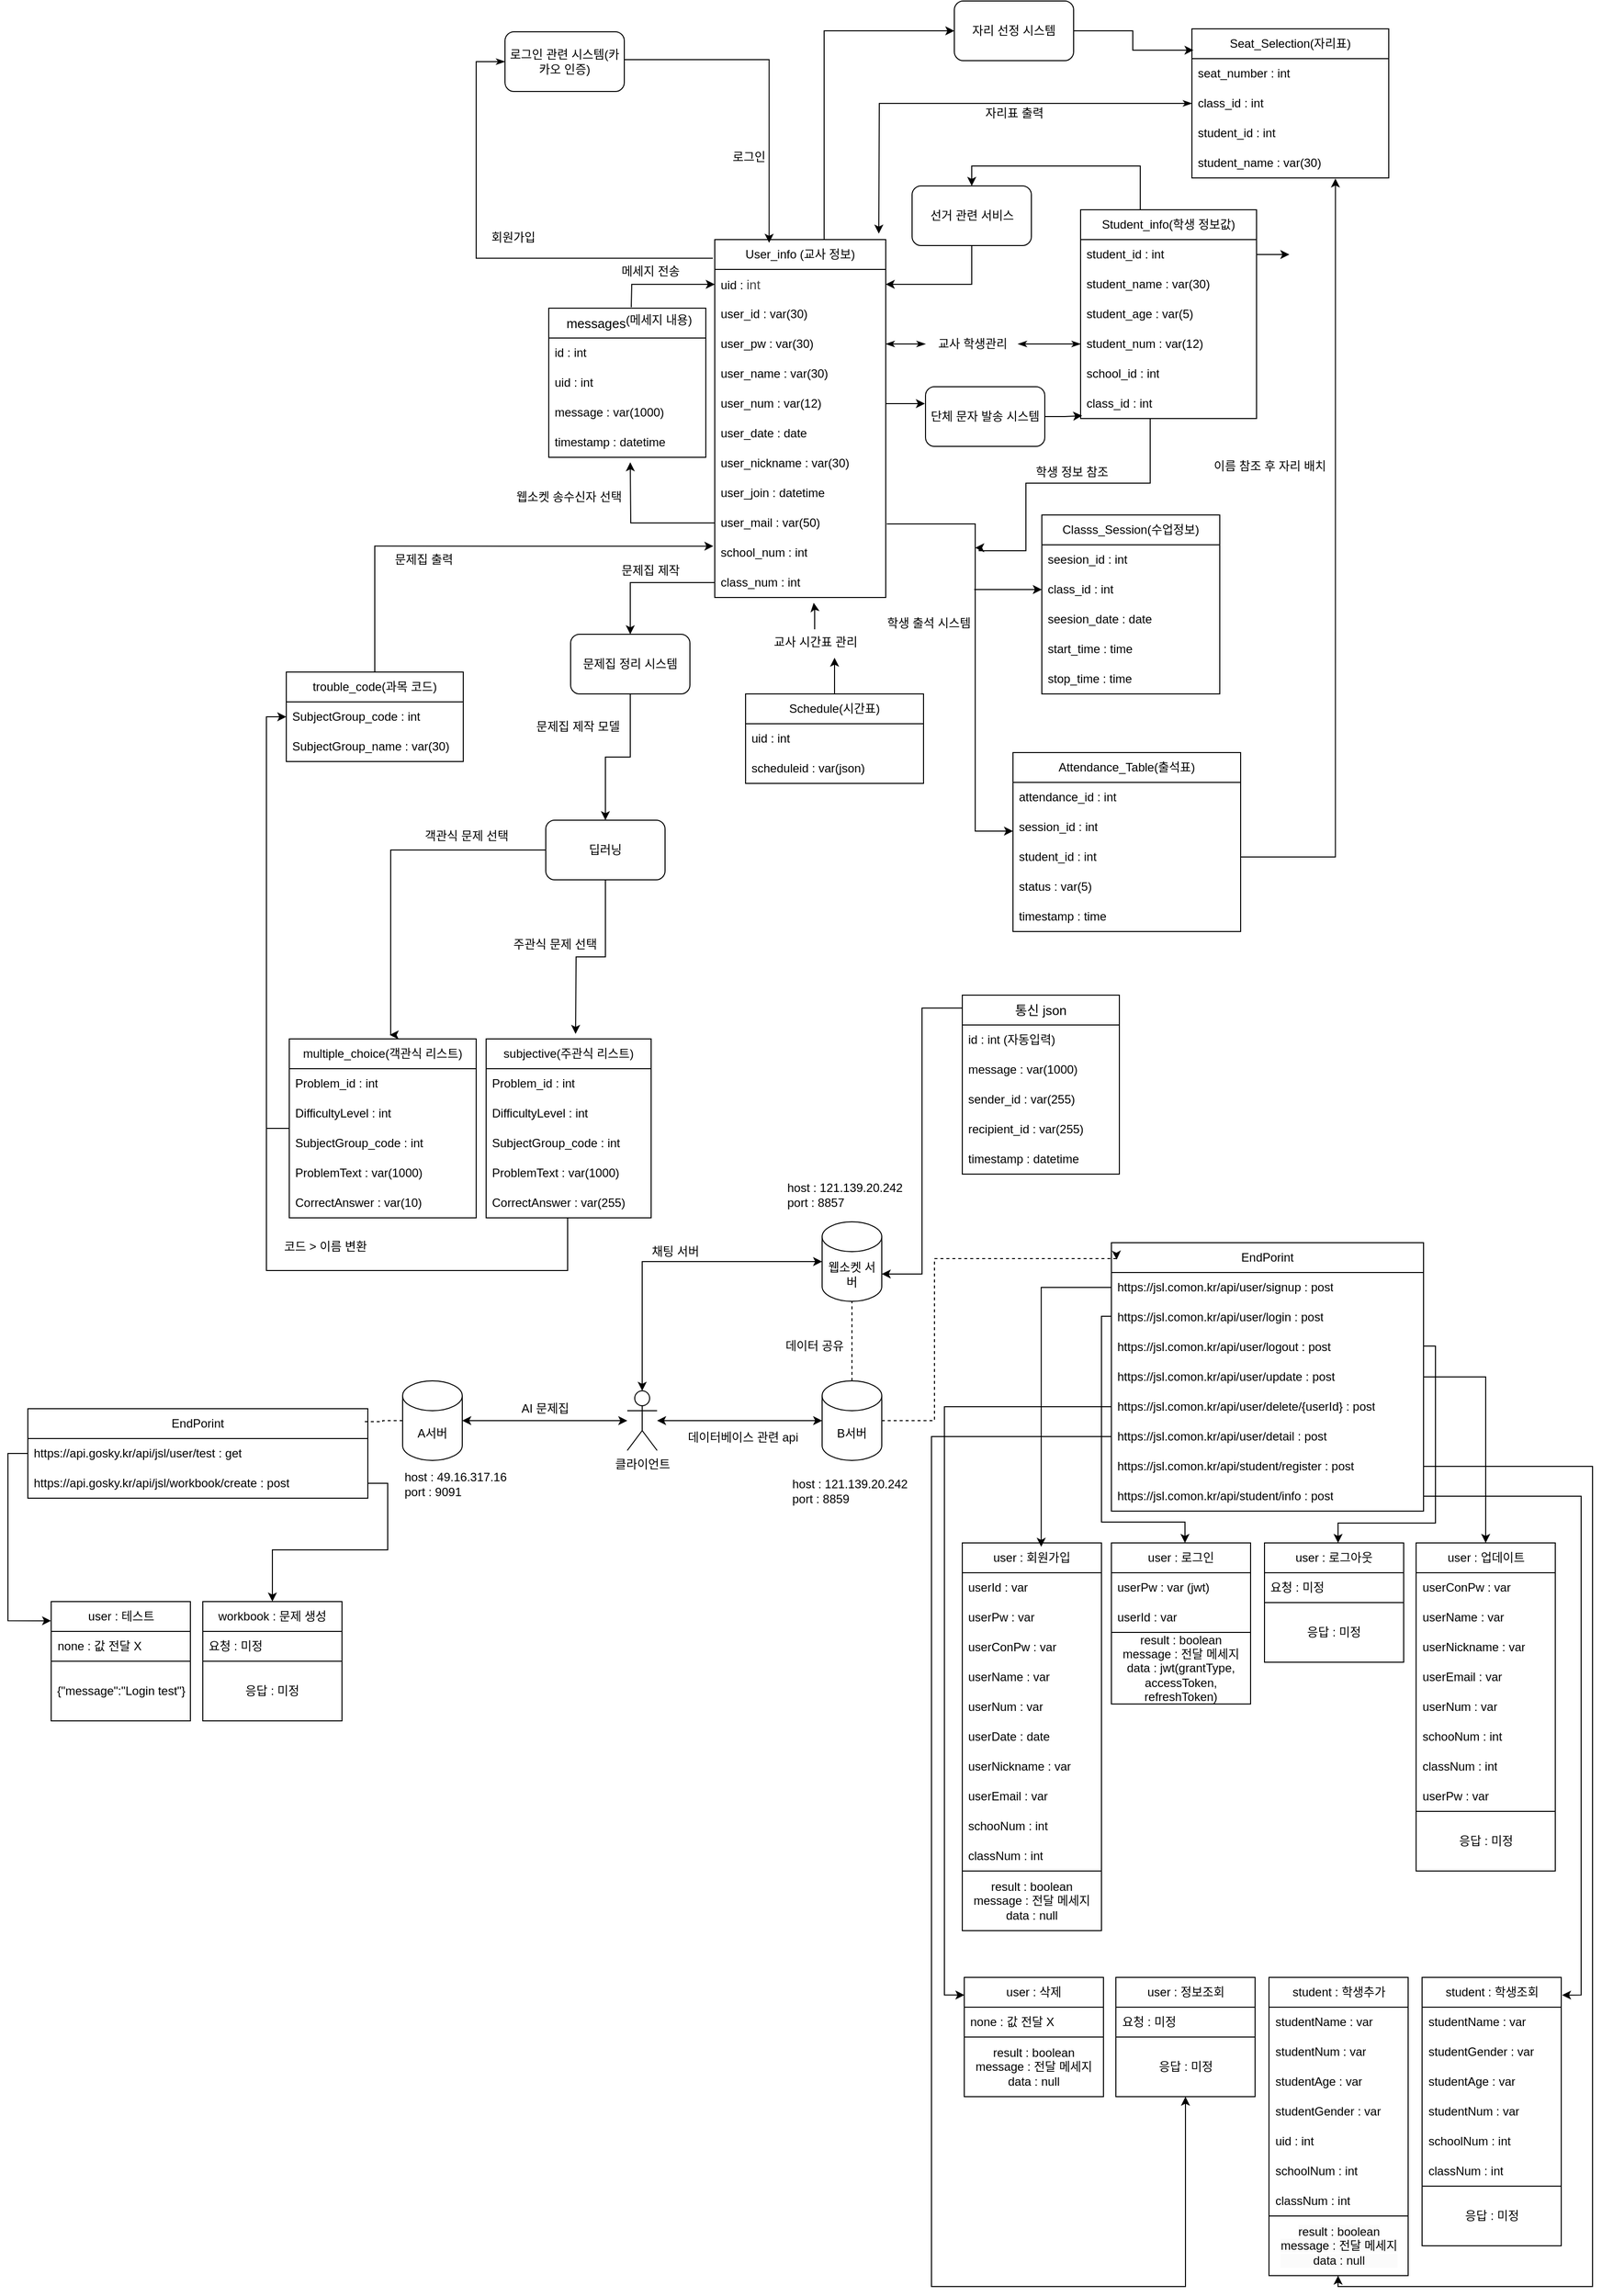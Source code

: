 <mxfile version="24.7.6">
  <diagram name="페이지-1" id="PjEZvH0chDCrzeqFpigF">
    <mxGraphModel dx="1687" dy="918" grid="0" gridSize="10" guides="1" tooltips="1" connect="1" arrows="1" fold="1" page="1" pageScale="1" pageWidth="827" pageHeight="1169" background="#FFFFFF" math="0" shadow="0">
      <root>
        <mxCell id="0" />
        <mxCell id="1" parent="0" />
        <mxCell id="_ko8CrPMo-8OS0eIp5kJ-64" style="edgeStyle=orthogonalEdgeStyle;rounded=0;orthogonalLoop=1;jettySize=auto;html=1;entryX=0;entryY=0.5;entryDx=0;entryDy=0;" parent="1" source="i8ZUq237PijFcAwi31fq-1" target="_ko8CrPMo-8OS0eIp5kJ-62" edge="1">
          <mxGeometry relative="1" as="geometry">
            <Array as="points">
              <mxPoint x="866" y="58" />
            </Array>
          </mxGeometry>
        </mxCell>
        <mxCell id="i8ZUq237PijFcAwi31fq-1" value="User_info (교사 정보)" style="swimlane;fontStyle=0;childLayout=stackLayout;horizontal=1;startSize=30;horizontalStack=0;resizeParent=1;resizeParentMax=0;resizeLast=0;collapsible=1;marginBottom=0;whiteSpace=wrap;html=1;" parent="1" vertex="1">
          <mxGeometry x="756" y="268" width="172" height="360" as="geometry" />
        </mxCell>
        <mxCell id="i8ZUq237PijFcAwi31fq-2" value="uid :&amp;nbsp;&lt;span style=&quot;color: rgb(68, 68, 68); font-family: sans-serif; font-size: 13.12px; background-color: rgb(255, 255, 255);&quot;&gt;int&lt;/span&gt;" style="text;strokeColor=none;fillColor=none;align=left;verticalAlign=middle;spacingLeft=4;spacingRight=4;overflow=hidden;points=[[0,0.5],[1,0.5]];portConstraint=eastwest;rotatable=0;whiteSpace=wrap;html=1;" parent="i8ZUq237PijFcAwi31fq-1" vertex="1">
          <mxGeometry y="30" width="172" height="30" as="geometry" />
        </mxCell>
        <mxCell id="i8ZUq237PijFcAwi31fq-3" value="user_id : var(30)" style="text;strokeColor=none;fillColor=none;align=left;verticalAlign=middle;spacingLeft=4;spacingRight=4;overflow=hidden;points=[[0,0.5],[1,0.5]];portConstraint=eastwest;rotatable=0;whiteSpace=wrap;html=1;" parent="i8ZUq237PijFcAwi31fq-1" vertex="1">
          <mxGeometry y="60" width="172" height="30" as="geometry" />
        </mxCell>
        <mxCell id="i8ZUq237PijFcAwi31fq-4" value="user_pw : var(30)" style="text;strokeColor=none;fillColor=none;align=left;verticalAlign=middle;spacingLeft=4;spacingRight=4;overflow=hidden;points=[[0,0.5],[1,0.5]];portConstraint=eastwest;rotatable=0;whiteSpace=wrap;html=1;" parent="i8ZUq237PijFcAwi31fq-1" vertex="1">
          <mxGeometry y="90" width="172" height="30" as="geometry" />
        </mxCell>
        <mxCell id="i8ZUq237PijFcAwi31fq-9" value="user_name : var(30)" style="text;strokeColor=none;fillColor=none;align=left;verticalAlign=middle;spacingLeft=4;spacingRight=4;overflow=hidden;points=[[0,0.5],[1,0.5]];portConstraint=eastwest;rotatable=0;whiteSpace=wrap;html=1;" parent="i8ZUq237PijFcAwi31fq-1" vertex="1">
          <mxGeometry y="120" width="172" height="30" as="geometry" />
        </mxCell>
        <mxCell id="_ko8CrPMo-8OS0eIp5kJ-69" style="edgeStyle=orthogonalEdgeStyle;rounded=0;orthogonalLoop=1;jettySize=auto;html=1;" parent="i8ZUq237PijFcAwi31fq-1" source="i8ZUq237PijFcAwi31fq-11" edge="1">
          <mxGeometry relative="1" as="geometry">
            <mxPoint x="211.379" y="165.0" as="targetPoint" />
          </mxGeometry>
        </mxCell>
        <mxCell id="i8ZUq237PijFcAwi31fq-11" value="user_num : var(12)" style="text;strokeColor=none;fillColor=none;align=left;verticalAlign=middle;spacingLeft=4;spacingRight=4;overflow=hidden;points=[[0,0.5],[1,0.5]];portConstraint=eastwest;rotatable=0;whiteSpace=wrap;html=1;" parent="i8ZUq237PijFcAwi31fq-1" vertex="1">
          <mxGeometry y="150" width="172" height="30" as="geometry" />
        </mxCell>
        <mxCell id="i8ZUq237PijFcAwi31fq-12" value="user_date : date" style="text;strokeColor=none;fillColor=none;align=left;verticalAlign=middle;spacingLeft=4;spacingRight=4;overflow=hidden;points=[[0,0.5],[1,0.5]];portConstraint=eastwest;rotatable=0;whiteSpace=wrap;html=1;" parent="i8ZUq237PijFcAwi31fq-1" vertex="1">
          <mxGeometry y="180" width="172" height="30" as="geometry" />
        </mxCell>
        <mxCell id="i8ZUq237PijFcAwi31fq-10" value="user_nickname : var(30)" style="text;strokeColor=none;fillColor=none;align=left;verticalAlign=middle;spacingLeft=4;spacingRight=4;overflow=hidden;points=[[0,0.5],[1,0.5]];portConstraint=eastwest;rotatable=0;whiteSpace=wrap;html=1;" parent="i8ZUq237PijFcAwi31fq-1" vertex="1">
          <mxGeometry y="210" width="172" height="30" as="geometry" />
        </mxCell>
        <mxCell id="i8ZUq237PijFcAwi31fq-7" value="user_join : datetime" style="text;strokeColor=none;fillColor=none;align=left;verticalAlign=middle;spacingLeft=4;spacingRight=4;overflow=hidden;points=[[0,0.5],[1,0.5]];portConstraint=eastwest;rotatable=0;whiteSpace=wrap;html=1;" parent="i8ZUq237PijFcAwi31fq-1" vertex="1">
          <mxGeometry y="240" width="172" height="30" as="geometry" />
        </mxCell>
        <mxCell id="i8ZUq237PijFcAwi31fq-8" value="user_mail : var(50)" style="text;strokeColor=none;fillColor=none;align=left;verticalAlign=middle;spacingLeft=4;spacingRight=4;overflow=hidden;points=[[0,0.5],[1,0.5]];portConstraint=eastwest;rotatable=0;whiteSpace=wrap;html=1;" parent="i8ZUq237PijFcAwi31fq-1" vertex="1">
          <mxGeometry y="270" width="172" height="30" as="geometry" />
        </mxCell>
        <mxCell id="i8ZUq237PijFcAwi31fq-13" value="school_num : int" style="text;strokeColor=none;fillColor=none;align=left;verticalAlign=middle;spacingLeft=4;spacingRight=4;overflow=hidden;points=[[0,0.5],[1,0.5]];portConstraint=eastwest;rotatable=0;whiteSpace=wrap;html=1;" parent="i8ZUq237PijFcAwi31fq-1" vertex="1">
          <mxGeometry y="300" width="172" height="30" as="geometry" />
        </mxCell>
        <mxCell id="i8ZUq237PijFcAwi31fq-15" value="class_num : int" style="text;strokeColor=none;fillColor=none;align=left;verticalAlign=middle;spacingLeft=4;spacingRight=4;overflow=hidden;points=[[0,0.5],[1,0.5]];portConstraint=eastwest;rotatable=0;whiteSpace=wrap;html=1;" parent="i8ZUq237PijFcAwi31fq-1" vertex="1">
          <mxGeometry y="330" width="172" height="30" as="geometry" />
        </mxCell>
        <mxCell id="_ko8CrPMo-8OS0eIp5kJ-43" style="edgeStyle=orthogonalEdgeStyle;rounded=0;orthogonalLoop=1;jettySize=auto;html=1;entryX=0.5;entryY=0;entryDx=0;entryDy=0;" parent="1" source="i8ZUq237PijFcAwi31fq-16" target="_ko8CrPMo-8OS0eIp5kJ-37" edge="1">
          <mxGeometry relative="1" as="geometry">
            <Array as="points">
              <mxPoint x="1184" y="194" />
              <mxPoint x="1015" y="194" />
            </Array>
          </mxGeometry>
        </mxCell>
        <mxCell id="i8ZUq237PijFcAwi31fq-16" value="Student_info(학생 정보값)" style="swimlane;fontStyle=0;childLayout=stackLayout;horizontal=1;startSize=30;horizontalStack=0;resizeParent=1;resizeParentMax=0;resizeLast=0;collapsible=1;marginBottom=0;whiteSpace=wrap;html=1;" parent="1" vertex="1">
          <mxGeometry x="1124" y="238" width="177" height="210" as="geometry" />
        </mxCell>
        <mxCell id="_ko8CrPMo-8OS0eIp5kJ-59" style="edgeStyle=orthogonalEdgeStyle;rounded=0;orthogonalLoop=1;jettySize=auto;html=1;" parent="i8ZUq237PijFcAwi31fq-16" source="i8ZUq237PijFcAwi31fq-17" edge="1">
          <mxGeometry relative="1" as="geometry">
            <mxPoint x="210" y="45" as="targetPoint" />
          </mxGeometry>
        </mxCell>
        <mxCell id="i8ZUq237PijFcAwi31fq-17" value="student_id : int" style="text;strokeColor=none;fillColor=none;align=left;verticalAlign=middle;spacingLeft=4;spacingRight=4;overflow=hidden;points=[[0,0.5],[1,0.5]];portConstraint=eastwest;rotatable=0;whiteSpace=wrap;html=1;" parent="i8ZUq237PijFcAwi31fq-16" vertex="1">
          <mxGeometry y="30" width="177" height="30" as="geometry" />
        </mxCell>
        <mxCell id="i8ZUq237PijFcAwi31fq-20" value="student_name : var(30)" style="text;strokeColor=none;fillColor=none;align=left;verticalAlign=middle;spacingLeft=4;spacingRight=4;overflow=hidden;points=[[0,0.5],[1,0.5]];portConstraint=eastwest;rotatable=0;whiteSpace=wrap;html=1;" parent="i8ZUq237PijFcAwi31fq-16" vertex="1">
          <mxGeometry y="60" width="177" height="30" as="geometry" />
        </mxCell>
        <mxCell id="i8ZUq237PijFcAwi31fq-22" value="student_age&amp;nbsp;: var(5)" style="text;strokeColor=none;fillColor=none;align=left;verticalAlign=middle;spacingLeft=4;spacingRight=4;overflow=hidden;points=[[0,0.5],[1,0.5]];portConstraint=eastwest;rotatable=0;whiteSpace=wrap;html=1;" parent="i8ZUq237PijFcAwi31fq-16" vertex="1">
          <mxGeometry y="90" width="177" height="30" as="geometry" />
        </mxCell>
        <mxCell id="i8ZUq237PijFcAwi31fq-21" value="student_num&amp;nbsp;: var(12)" style="text;strokeColor=none;fillColor=none;align=left;verticalAlign=middle;spacingLeft=4;spacingRight=4;overflow=hidden;points=[[0,0.5],[1,0.5]];portConstraint=eastwest;rotatable=0;whiteSpace=wrap;html=1;" parent="i8ZUq237PijFcAwi31fq-16" vertex="1">
          <mxGeometry y="120" width="177" height="30" as="geometry" />
        </mxCell>
        <mxCell id="i8ZUq237PijFcAwi31fq-18" value="school_id : int" style="text;strokeColor=none;fillColor=none;align=left;verticalAlign=middle;spacingLeft=4;spacingRight=4;overflow=hidden;points=[[0,0.5],[1,0.5]];portConstraint=eastwest;rotatable=0;whiteSpace=wrap;html=1;" parent="i8ZUq237PijFcAwi31fq-16" vertex="1">
          <mxGeometry y="150" width="177" height="30" as="geometry" />
        </mxCell>
        <mxCell id="_ko8CrPMo-8OS0eIp5kJ-36" style="edgeStyle=orthogonalEdgeStyle;rounded=0;orthogonalLoop=1;jettySize=auto;html=1;" parent="i8ZUq237PijFcAwi31fq-16" source="i8ZUq237PijFcAwi31fq-19" edge="1">
          <mxGeometry relative="1" as="geometry">
            <mxPoint x="-106" y="340" as="targetPoint" />
            <Array as="points">
              <mxPoint x="70" y="275" />
              <mxPoint x="-55" y="275" />
              <mxPoint x="-55" y="343" />
              <mxPoint x="-102" y="343" />
              <mxPoint x="-102" y="340" />
            </Array>
          </mxGeometry>
        </mxCell>
        <mxCell id="i8ZUq237PijFcAwi31fq-19" value="class_id : int" style="text;strokeColor=none;fillColor=none;align=left;verticalAlign=middle;spacingLeft=4;spacingRight=4;overflow=hidden;points=[[0,0.5],[1,0.5]];portConstraint=eastwest;rotatable=0;whiteSpace=wrap;html=1;" parent="i8ZUq237PijFcAwi31fq-16" vertex="1">
          <mxGeometry y="180" width="177" height="30" as="geometry" />
        </mxCell>
        <mxCell id="i8ZUq237PijFcAwi31fq-23" value="" style="edgeStyle=orthogonalEdgeStyle;rounded=0;orthogonalLoop=1;jettySize=auto;html=1;startArrow=classicThin;startFill=1;endArrow=classicThin;endFill=1;" parent="1" source="i8ZUq237PijFcAwi31fq-24" target="i8ZUq237PijFcAwi31fq-21" edge="1">
          <mxGeometry relative="1" as="geometry" />
        </mxCell>
        <mxCell id="i8ZUq237PijFcAwi31fq-26" value="" style="edgeStyle=orthogonalEdgeStyle;rounded=0;orthogonalLoop=1;jettySize=auto;html=1;startArrow=classicThin;startFill=1;endArrow=classicThin;endFill=1;" parent="1" source="i8ZUq237PijFcAwi31fq-4" target="i8ZUq237PijFcAwi31fq-24" edge="1">
          <mxGeometry relative="1" as="geometry">
            <mxPoint x="928" y="373" as="sourcePoint" />
            <mxPoint x="1079" y="452" as="targetPoint" />
          </mxGeometry>
        </mxCell>
        <mxCell id="i8ZUq237PijFcAwi31fq-24" value="교사 학생관리" style="text;html=1;align=center;verticalAlign=middle;resizable=0;points=[];autosize=1;strokeColor=none;fillColor=none;" parent="1" vertex="1">
          <mxGeometry x="968" y="360" width="93" height="26" as="geometry" />
        </mxCell>
        <mxCell id="_ko8CrPMo-8OS0eIp5kJ-12" style="edgeStyle=orthogonalEdgeStyle;rounded=0;orthogonalLoop=1;jettySize=auto;html=1;" parent="1" source="_ko8CrPMo-8OS0eIp5kJ-1" edge="1">
          <mxGeometry relative="1" as="geometry">
            <mxPoint x="876.5" y="688.571" as="targetPoint" />
          </mxGeometry>
        </mxCell>
        <mxCell id="_ko8CrPMo-8OS0eIp5kJ-1" value="Schedule(시간표)" style="swimlane;fontStyle=0;childLayout=stackLayout;horizontal=1;startSize=30;horizontalStack=0;resizeParent=1;resizeParentMax=0;resizeLast=0;collapsible=1;marginBottom=0;whiteSpace=wrap;html=1;" parent="1" vertex="1">
          <mxGeometry x="787" y="725" width="179" height="90" as="geometry" />
        </mxCell>
        <mxCell id="_ko8CrPMo-8OS0eIp5kJ-2" value="uid : int" style="text;strokeColor=none;fillColor=none;align=left;verticalAlign=middle;spacingLeft=4;spacingRight=4;overflow=hidden;points=[[0,0.5],[1,0.5]];portConstraint=eastwest;rotatable=0;whiteSpace=wrap;html=1;" parent="_ko8CrPMo-8OS0eIp5kJ-1" vertex="1">
          <mxGeometry y="30" width="179" height="30" as="geometry" />
        </mxCell>
        <mxCell id="_ko8CrPMo-8OS0eIp5kJ-3" value="scheduleid : var(json)" style="text;strokeColor=none;fillColor=none;align=left;verticalAlign=middle;spacingLeft=4;spacingRight=4;overflow=hidden;points=[[0,0.5],[1,0.5]];portConstraint=eastwest;rotatable=0;whiteSpace=wrap;html=1;" parent="_ko8CrPMo-8OS0eIp5kJ-1" vertex="1">
          <mxGeometry y="60" width="179" height="30" as="geometry" />
        </mxCell>
        <mxCell id="_ko8CrPMo-8OS0eIp5kJ-10" style="edgeStyle=orthogonalEdgeStyle;rounded=0;orthogonalLoop=1;jettySize=auto;html=1;" parent="1" source="_ko8CrPMo-8OS0eIp5kJ-8" edge="1">
          <mxGeometry relative="1" as="geometry">
            <mxPoint x="855.5" y="633.333" as="targetPoint" />
          </mxGeometry>
        </mxCell>
        <mxCell id="_ko8CrPMo-8OS0eIp5kJ-8" value="교사 시간표 관리" style="text;html=1;align=center;verticalAlign=middle;resizable=0;points=[];autosize=1;strokeColor=none;fillColor=none;" parent="1" vertex="1">
          <mxGeometry x="808" y="660" width="97" height="26" as="geometry" />
        </mxCell>
        <mxCell id="_ko8CrPMo-8OS0eIp5kJ-13" value="Classs_Session(수업정보)" style="swimlane;fontStyle=0;childLayout=stackLayout;horizontal=1;startSize=30;horizontalStack=0;resizeParent=1;resizeParentMax=0;resizeLast=0;collapsible=1;marginBottom=0;whiteSpace=wrap;html=1;" parent="1" vertex="1">
          <mxGeometry x="1085" y="545" width="179" height="180" as="geometry" />
        </mxCell>
        <mxCell id="_ko8CrPMo-8OS0eIp5kJ-14" value="seesion_id : int" style="text;strokeColor=none;fillColor=none;align=left;verticalAlign=middle;spacingLeft=4;spacingRight=4;overflow=hidden;points=[[0,0.5],[1,0.5]];portConstraint=eastwest;rotatable=0;whiteSpace=wrap;html=1;" parent="_ko8CrPMo-8OS0eIp5kJ-13" vertex="1">
          <mxGeometry y="30" width="179" height="30" as="geometry" />
        </mxCell>
        <mxCell id="_ko8CrPMo-8OS0eIp5kJ-33" style="edgeStyle=orthogonalEdgeStyle;rounded=0;orthogonalLoop=1;jettySize=auto;html=1;endArrow=none;endFill=0;startArrow=classic;startFill=1;" parent="_ko8CrPMo-8OS0eIp5kJ-13" source="_ko8CrPMo-8OS0eIp5kJ-15" edge="1">
          <mxGeometry relative="1" as="geometry">
            <mxPoint x="-68" y="75" as="targetPoint" />
          </mxGeometry>
        </mxCell>
        <mxCell id="_ko8CrPMo-8OS0eIp5kJ-15" value="class_id : int" style="text;strokeColor=none;fillColor=none;align=left;verticalAlign=middle;spacingLeft=4;spacingRight=4;overflow=hidden;points=[[0,0.5],[1,0.5]];portConstraint=eastwest;rotatable=0;whiteSpace=wrap;html=1;" parent="_ko8CrPMo-8OS0eIp5kJ-13" vertex="1">
          <mxGeometry y="60" width="179" height="30" as="geometry" />
        </mxCell>
        <mxCell id="_ko8CrPMo-8OS0eIp5kJ-20" value="seesion_date : date" style="text;strokeColor=none;fillColor=none;align=left;verticalAlign=middle;spacingLeft=4;spacingRight=4;overflow=hidden;points=[[0,0.5],[1,0.5]];portConstraint=eastwest;rotatable=0;whiteSpace=wrap;html=1;" parent="_ko8CrPMo-8OS0eIp5kJ-13" vertex="1">
          <mxGeometry y="90" width="179" height="30" as="geometry" />
        </mxCell>
        <mxCell id="_ko8CrPMo-8OS0eIp5kJ-25" value="start_time : time" style="text;strokeColor=none;fillColor=none;align=left;verticalAlign=middle;spacingLeft=4;spacingRight=4;overflow=hidden;points=[[0,0.5],[1,0.5]];portConstraint=eastwest;rotatable=0;whiteSpace=wrap;html=1;" parent="_ko8CrPMo-8OS0eIp5kJ-13" vertex="1">
          <mxGeometry y="120" width="179" height="30" as="geometry" />
        </mxCell>
        <mxCell id="_ko8CrPMo-8OS0eIp5kJ-24" value="stop_time : time" style="text;strokeColor=none;fillColor=none;align=left;verticalAlign=middle;spacingLeft=4;spacingRight=4;overflow=hidden;points=[[0,0.5],[1,0.5]];portConstraint=eastwest;rotatable=0;whiteSpace=wrap;html=1;" parent="_ko8CrPMo-8OS0eIp5kJ-13" vertex="1">
          <mxGeometry y="150" width="179" height="30" as="geometry" />
        </mxCell>
        <mxCell id="_ko8CrPMo-8OS0eIp5kJ-32" style="edgeStyle=orthogonalEdgeStyle;rounded=0;orthogonalLoop=1;jettySize=auto;html=1;endArrow=none;endFill=0;startArrow=classic;startFill=1;" parent="1" source="_ko8CrPMo-8OS0eIp5kJ-26" edge="1">
          <mxGeometry relative="1" as="geometry">
            <mxPoint x="929" y="554" as="targetPoint" />
            <Array as="points">
              <mxPoint x="1018" y="863" />
            </Array>
          </mxGeometry>
        </mxCell>
        <mxCell id="_ko8CrPMo-8OS0eIp5kJ-26" value="Attendance_Table(출석표)" style="swimlane;fontStyle=0;childLayout=stackLayout;horizontal=1;startSize=30;horizontalStack=0;resizeParent=1;resizeParentMax=0;resizeLast=0;collapsible=1;marginBottom=0;whiteSpace=wrap;html=1;" parent="1" vertex="1">
          <mxGeometry x="1056" y="784" width="229" height="180" as="geometry" />
        </mxCell>
        <mxCell id="_ko8CrPMo-8OS0eIp5kJ-27" value="attendance_id : int" style="text;strokeColor=none;fillColor=none;align=left;verticalAlign=middle;spacingLeft=4;spacingRight=4;overflow=hidden;points=[[0,0.5],[1,0.5]];portConstraint=eastwest;rotatable=0;whiteSpace=wrap;html=1;" parent="_ko8CrPMo-8OS0eIp5kJ-26" vertex="1">
          <mxGeometry y="30" width="229" height="30" as="geometry" />
        </mxCell>
        <mxCell id="_ko8CrPMo-8OS0eIp5kJ-28" value="session_id : int" style="text;strokeColor=none;fillColor=none;align=left;verticalAlign=middle;spacingLeft=4;spacingRight=4;overflow=hidden;points=[[0,0.5],[1,0.5]];portConstraint=eastwest;rotatable=0;whiteSpace=wrap;html=1;" parent="_ko8CrPMo-8OS0eIp5kJ-26" vertex="1">
          <mxGeometry y="60" width="229" height="30" as="geometry" />
        </mxCell>
        <mxCell id="_ko8CrPMo-8OS0eIp5kJ-29" value="student_id : int" style="text;strokeColor=none;fillColor=none;align=left;verticalAlign=middle;spacingLeft=4;spacingRight=4;overflow=hidden;points=[[0,0.5],[1,0.5]];portConstraint=eastwest;rotatable=0;whiteSpace=wrap;html=1;" parent="_ko8CrPMo-8OS0eIp5kJ-26" vertex="1">
          <mxGeometry y="90" width="229" height="30" as="geometry" />
        </mxCell>
        <mxCell id="_ko8CrPMo-8OS0eIp5kJ-30" value="status : var(5)" style="text;strokeColor=none;fillColor=none;align=left;verticalAlign=middle;spacingLeft=4;spacingRight=4;overflow=hidden;points=[[0,0.5],[1,0.5]];portConstraint=eastwest;rotatable=0;whiteSpace=wrap;html=1;" parent="_ko8CrPMo-8OS0eIp5kJ-26" vertex="1">
          <mxGeometry y="120" width="229" height="30" as="geometry" />
        </mxCell>
        <mxCell id="_ko8CrPMo-8OS0eIp5kJ-31" value="timestamp : time" style="text;strokeColor=none;fillColor=none;align=left;verticalAlign=middle;spacingLeft=4;spacingRight=4;overflow=hidden;points=[[0,0.5],[1,0.5]];portConstraint=eastwest;rotatable=0;whiteSpace=wrap;html=1;" parent="_ko8CrPMo-8OS0eIp5kJ-26" vertex="1">
          <mxGeometry y="150" width="229" height="30" as="geometry" />
        </mxCell>
        <mxCell id="_ko8CrPMo-8OS0eIp5kJ-35" value="학생 출석 시스템" style="text;html=1;align=center;verticalAlign=middle;resizable=0;points=[];autosize=1;strokeColor=none;fillColor=none;" parent="1" vertex="1">
          <mxGeometry x="922" y="641" width="97" height="26" as="geometry" />
        </mxCell>
        <mxCell id="_ko8CrPMo-8OS0eIp5kJ-46" style="edgeStyle=orthogonalEdgeStyle;rounded=0;orthogonalLoop=1;jettySize=auto;html=1;" parent="1" source="_ko8CrPMo-8OS0eIp5kJ-37" target="i8ZUq237PijFcAwi31fq-2" edge="1">
          <mxGeometry relative="1" as="geometry" />
        </mxCell>
        <mxCell id="_ko8CrPMo-8OS0eIp5kJ-37" value="선거 관련 서비스" style="rounded=1;whiteSpace=wrap;html=1;" parent="1" vertex="1">
          <mxGeometry x="954.5" y="214" width="120" height="60" as="geometry" />
        </mxCell>
        <mxCell id="_ko8CrPMo-8OS0eIp5kJ-45" style="edgeStyle=orthogonalEdgeStyle;rounded=0;orthogonalLoop=1;jettySize=auto;html=1;entryX=0.318;entryY=0.009;entryDx=0;entryDy=0;entryPerimeter=0;" parent="1" source="_ko8CrPMo-8OS0eIp5kJ-44" target="i8ZUq237PijFcAwi31fq-1" edge="1">
          <mxGeometry relative="1" as="geometry">
            <Array as="points">
              <mxPoint x="811" y="87" />
            </Array>
            <mxPoint x="819" y="227" as="targetPoint" />
          </mxGeometry>
        </mxCell>
        <mxCell id="_ko8CrPMo-8OS0eIp5kJ-44" value="로그인 관련 시스템(카카오 인증)" style="rounded=1;whiteSpace=wrap;html=1;" parent="1" vertex="1">
          <mxGeometry x="545" y="59" width="120" height="60" as="geometry" />
        </mxCell>
        <mxCell id="_ko8CrPMo-8OS0eIp5kJ-60" style="edgeStyle=orthogonalEdgeStyle;rounded=0;orthogonalLoop=1;jettySize=auto;html=1;startArrow=classicThin;startFill=1;" parent="1" source="_ko8CrPMo-8OS0eIp5kJ-48" edge="1">
          <mxGeometry relative="1" as="geometry">
            <mxPoint x="921" y="262" as="targetPoint" />
          </mxGeometry>
        </mxCell>
        <mxCell id="_ko8CrPMo-8OS0eIp5kJ-48" value="Seat_Selection(자리표)" style="swimlane;fontStyle=0;childLayout=stackLayout;horizontal=1;startSize=30;horizontalStack=0;resizeParent=1;resizeParentMax=0;resizeLast=0;collapsible=1;marginBottom=0;whiteSpace=wrap;html=1;" parent="1" vertex="1">
          <mxGeometry x="1236" y="56" width="198" height="150" as="geometry" />
        </mxCell>
        <mxCell id="_ko8CrPMo-8OS0eIp5kJ-57" value="seat_number : int" style="text;strokeColor=none;fillColor=none;align=left;verticalAlign=middle;spacingLeft=4;spacingRight=4;overflow=hidden;points=[[0,0.5],[1,0.5]];portConstraint=eastwest;rotatable=0;whiteSpace=wrap;html=1;" parent="_ko8CrPMo-8OS0eIp5kJ-48" vertex="1">
          <mxGeometry y="30" width="198" height="30" as="geometry" />
        </mxCell>
        <mxCell id="_ko8CrPMo-8OS0eIp5kJ-50" value="class_id : int" style="text;strokeColor=none;fillColor=none;align=left;verticalAlign=middle;spacingLeft=4;spacingRight=4;overflow=hidden;points=[[0,0.5],[1,0.5]];portConstraint=eastwest;rotatable=0;whiteSpace=wrap;html=1;" parent="_ko8CrPMo-8OS0eIp5kJ-48" vertex="1">
          <mxGeometry y="60" width="198" height="30" as="geometry" />
        </mxCell>
        <mxCell id="_ko8CrPMo-8OS0eIp5kJ-51" value="student_id : int" style="text;strokeColor=none;fillColor=none;align=left;verticalAlign=middle;spacingLeft=4;spacingRight=4;overflow=hidden;points=[[0,0.5],[1,0.5]];portConstraint=eastwest;rotatable=0;whiteSpace=wrap;html=1;" parent="_ko8CrPMo-8OS0eIp5kJ-48" vertex="1">
          <mxGeometry y="90" width="198" height="30" as="geometry" />
        </mxCell>
        <mxCell id="_ko8CrPMo-8OS0eIp5kJ-54" value="student_name : var(30)" style="text;strokeColor=none;fillColor=none;align=left;verticalAlign=middle;spacingLeft=4;spacingRight=4;overflow=hidden;points=[[0,0.5],[1,0.5]];portConstraint=eastwest;rotatable=0;whiteSpace=wrap;html=1;" parent="_ko8CrPMo-8OS0eIp5kJ-48" vertex="1">
          <mxGeometry y="120" width="198" height="30" as="geometry" />
        </mxCell>
        <mxCell id="_ko8CrPMo-8OS0eIp5kJ-58" style="edgeStyle=orthogonalEdgeStyle;rounded=0;orthogonalLoop=1;jettySize=auto;html=1;entryX=0.729;entryY=1.019;entryDx=0;entryDy=0;entryPerimeter=0;" parent="1" source="_ko8CrPMo-8OS0eIp5kJ-29" target="_ko8CrPMo-8OS0eIp5kJ-54" edge="1">
          <mxGeometry relative="1" as="geometry" />
        </mxCell>
        <mxCell id="_ko8CrPMo-8OS0eIp5kJ-62" value="자리 선정 시스템" style="rounded=1;whiteSpace=wrap;html=1;" parent="1" vertex="1">
          <mxGeometry x="997" y="28" width="120" height="60" as="geometry" />
        </mxCell>
        <mxCell id="_ko8CrPMo-8OS0eIp5kJ-63" style="edgeStyle=orthogonalEdgeStyle;rounded=0;orthogonalLoop=1;jettySize=auto;html=1;entryX=0.008;entryY=0.143;entryDx=0;entryDy=0;entryPerimeter=0;" parent="1" source="_ko8CrPMo-8OS0eIp5kJ-62" target="_ko8CrPMo-8OS0eIp5kJ-48" edge="1">
          <mxGeometry relative="1" as="geometry" />
        </mxCell>
        <mxCell id="_ko8CrPMo-8OS0eIp5kJ-67" style="edgeStyle=orthogonalEdgeStyle;rounded=0;orthogonalLoop=1;jettySize=auto;html=1;entryX=0;entryY=0.5;entryDx=0;entryDy=0;" parent="1" target="i8ZUq237PijFcAwi31fq-2" edge="1">
          <mxGeometry relative="1" as="geometry">
            <mxPoint x="672" y="336" as="sourcePoint" />
          </mxGeometry>
        </mxCell>
        <mxCell id="_ko8CrPMo-8OS0eIp5kJ-66" style="edgeStyle=orthogonalEdgeStyle;rounded=0;orthogonalLoop=1;jettySize=auto;html=1;" parent="1" source="i8ZUq237PijFcAwi31fq-8" edge="1">
          <mxGeometry relative="1" as="geometry">
            <mxPoint x="671" y="492" as="targetPoint" />
          </mxGeometry>
        </mxCell>
        <mxCell id="_ko8CrPMo-8OS0eIp5kJ-68" value="단체 문자 발송 시스템" style="rounded=1;whiteSpace=wrap;html=1;" parent="1" vertex="1">
          <mxGeometry x="968" y="416" width="120" height="60" as="geometry" />
        </mxCell>
        <mxCell id="_ko8CrPMo-8OS0eIp5kJ-70" style="edgeStyle=orthogonalEdgeStyle;rounded=0;orthogonalLoop=1;jettySize=auto;html=1;entryX=0.009;entryY=0.905;entryDx=0;entryDy=0;entryPerimeter=0;" parent="1" source="_ko8CrPMo-8OS0eIp5kJ-68" target="i8ZUq237PijFcAwi31fq-19" edge="1">
          <mxGeometry relative="1" as="geometry" />
        </mxCell>
        <mxCell id="_ko8CrPMo-8OS0eIp5kJ-74" value="" style="edgeStyle=orthogonalEdgeStyle;rounded=0;orthogonalLoop=1;jettySize=auto;html=1;" parent="1" source="_ko8CrPMo-8OS0eIp5kJ-71" target="_ko8CrPMo-8OS0eIp5kJ-72" edge="1">
          <mxGeometry relative="1" as="geometry" />
        </mxCell>
        <mxCell id="_ko8CrPMo-8OS0eIp5kJ-71" value="문제집 정리 시스템" style="rounded=1;whiteSpace=wrap;html=1;" parent="1" vertex="1">
          <mxGeometry x="611" y="665" width="120" height="60" as="geometry" />
        </mxCell>
        <mxCell id="n-9iCVL_7qK36TJ3RSNY-30" style="edgeStyle=orthogonalEdgeStyle;rounded=0;orthogonalLoop=1;jettySize=auto;html=1;exitX=0;exitY=0.5;exitDx=0;exitDy=0;" parent="1" source="_ko8CrPMo-8OS0eIp5kJ-72" edge="1">
          <mxGeometry relative="1" as="geometry">
            <mxPoint x="429" y="1068" as="targetPoint" />
            <mxPoint x="615" y="882" as="sourcePoint" />
            <Array as="points">
              <mxPoint x="430" y="882" />
            </Array>
          </mxGeometry>
        </mxCell>
        <mxCell id="n-9iCVL_7qK36TJ3RSNY-31" style="edgeStyle=orthogonalEdgeStyle;rounded=0;orthogonalLoop=1;jettySize=auto;html=1;" parent="1" source="_ko8CrPMo-8OS0eIp5kJ-72" edge="1">
          <mxGeometry relative="1" as="geometry">
            <mxPoint x="616" y="1067" as="targetPoint" />
          </mxGeometry>
        </mxCell>
        <mxCell id="_ko8CrPMo-8OS0eIp5kJ-72" value="딥러닝" style="rounded=1;whiteSpace=wrap;html=1;" parent="1" vertex="1">
          <mxGeometry x="586" y="852" width="120" height="60" as="geometry" />
        </mxCell>
        <mxCell id="_ko8CrPMo-8OS0eIp5kJ-73" style="edgeStyle=orthogonalEdgeStyle;rounded=0;orthogonalLoop=1;jettySize=auto;html=1;entryX=0.5;entryY=0;entryDx=0;entryDy=0;" parent="1" source="i8ZUq237PijFcAwi31fq-15" target="_ko8CrPMo-8OS0eIp5kJ-71" edge="1">
          <mxGeometry relative="1" as="geometry" />
        </mxCell>
        <mxCell id="aPN2ez1sWGRxxhl1O6bl-1" value="&lt;a style=&quot;text-decoration-line: none; color: rgb(0, 0, 0); cursor: pointer; outline: none; line-height: 1.5em; height: 1.5em; padding-left: 0.3em; position: relative; z-index: 100; vertical-align: sub; font-family: sans-serif; font-size: 13.12px; text-align: left; text-wrap: nowrap;&quot; title=&quot;보기&quot; href=&quot;https://mysql.comon.kr/sql.php?server=1&amp;amp;db=Jaeseok_Lee&amp;amp;table=messages&amp;amp;pos=0&quot; class=&quot;hover_show_full&quot;&gt;messages&lt;/a&gt;(메세지 내용)" style="swimlane;fontStyle=0;childLayout=stackLayout;horizontal=1;startSize=30;horizontalStack=0;resizeParent=1;resizeParentMax=0;resizeLast=0;collapsible=1;marginBottom=0;whiteSpace=wrap;html=1;" parent="1" vertex="1">
          <mxGeometry x="589" y="337" width="158" height="150" as="geometry" />
        </mxCell>
        <mxCell id="aPN2ez1sWGRxxhl1O6bl-2" value="id : int" style="text;strokeColor=none;fillColor=none;align=left;verticalAlign=middle;spacingLeft=4;spacingRight=4;overflow=hidden;points=[[0,0.5],[1,0.5]];portConstraint=eastwest;rotatable=0;whiteSpace=wrap;html=1;" parent="aPN2ez1sWGRxxhl1O6bl-1" vertex="1">
          <mxGeometry y="30" width="158" height="30" as="geometry" />
        </mxCell>
        <mxCell id="aPN2ez1sWGRxxhl1O6bl-3" value="&lt;font style=&quot;font-size: 12px;&quot;&gt;uid : int&lt;/font&gt;" style="text;strokeColor=none;fillColor=none;align=left;verticalAlign=middle;spacingLeft=4;spacingRight=4;overflow=hidden;points=[[0,0.5],[1,0.5]];portConstraint=eastwest;rotatable=0;whiteSpace=wrap;html=1;" parent="aPN2ez1sWGRxxhl1O6bl-1" vertex="1">
          <mxGeometry y="60" width="158" height="30" as="geometry" />
        </mxCell>
        <mxCell id="aPN2ez1sWGRxxhl1O6bl-4" value="&lt;span style=&quot;font-family: sans-serif; text-wrap: nowrap; background-color: rgb(255, 255, 255);&quot;&gt;&lt;font style=&quot;font-size: 12px;&quot;&gt;message : var(1000)&lt;/font&gt;&lt;/span&gt;" style="text;strokeColor=none;fillColor=none;align=left;verticalAlign=middle;spacingLeft=4;spacingRight=4;overflow=hidden;points=[[0,0.5],[1,0.5]];portConstraint=eastwest;rotatable=0;whiteSpace=wrap;html=1;" parent="aPN2ez1sWGRxxhl1O6bl-1" vertex="1">
          <mxGeometry y="90" width="158" height="30" as="geometry" />
        </mxCell>
        <mxCell id="aPN2ez1sWGRxxhl1O6bl-5" value="&lt;font size=&quot;1&quot; face=&quot;sans-serif&quot;&gt;&lt;span style=&quot;text-wrap: nowrap;&quot;&gt;&lt;span style=&quot;font-size: 12px;&quot;&gt;timestamp : datetime&lt;/span&gt;&lt;/span&gt;&lt;/font&gt;" style="text;strokeColor=none;fillColor=none;align=left;verticalAlign=middle;spacingLeft=4;spacingRight=4;overflow=hidden;points=[[0,0.5],[1,0.5]];portConstraint=eastwest;rotatable=0;whiteSpace=wrap;html=1;" parent="aPN2ez1sWGRxxhl1O6bl-1" vertex="1">
          <mxGeometry y="120" width="158" height="30" as="geometry" />
        </mxCell>
        <mxCell id="n-9iCVL_7qK36TJ3RSNY-37" style="edgeStyle=orthogonalEdgeStyle;rounded=0;orthogonalLoop=1;jettySize=auto;html=1;endArrow=none;endFill=0;" parent="1" source="n-9iCVL_7qK36TJ3RSNY-6" edge="1">
          <mxGeometry relative="1" as="geometry">
            <mxPoint x="305" y="1162" as="targetPoint" />
            <Array as="points">
              <mxPoint x="608" y="1305" />
              <mxPoint x="305" y="1305" />
            </Array>
          </mxGeometry>
        </mxCell>
        <mxCell id="n-9iCVL_7qK36TJ3RSNY-6" value="subjective(주관식 리스트)" style="swimlane;fontStyle=0;childLayout=stackLayout;horizontal=1;startSize=30;horizontalStack=0;resizeParent=1;resizeParentMax=0;resizeLast=0;collapsible=1;marginBottom=0;whiteSpace=wrap;html=1;" parent="1" vertex="1">
          <mxGeometry x="526" y="1072" width="166" height="180" as="geometry" />
        </mxCell>
        <mxCell id="n-9iCVL_7qK36TJ3RSNY-7" value="Problem_id : int" style="text;strokeColor=none;fillColor=none;align=left;verticalAlign=middle;spacingLeft=4;spacingRight=4;overflow=hidden;points=[[0,0.5],[1,0.5]];portConstraint=eastwest;rotatable=0;whiteSpace=wrap;html=1;" parent="n-9iCVL_7qK36TJ3RSNY-6" vertex="1">
          <mxGeometry y="30" width="166" height="30" as="geometry" />
        </mxCell>
        <mxCell id="n-9iCVL_7qK36TJ3RSNY-8" value="DifficultyLevel : int" style="text;strokeColor=none;fillColor=none;align=left;verticalAlign=middle;spacingLeft=4;spacingRight=4;overflow=hidden;points=[[0,0.5],[1,0.5]];portConstraint=eastwest;rotatable=0;whiteSpace=wrap;html=1;" parent="n-9iCVL_7qK36TJ3RSNY-6" vertex="1">
          <mxGeometry y="60" width="166" height="30" as="geometry" />
        </mxCell>
        <mxCell id="n-9iCVL_7qK36TJ3RSNY-9" value="SubjectGroup_code : int" style="text;strokeColor=none;fillColor=none;align=left;verticalAlign=middle;spacingLeft=4;spacingRight=4;overflow=hidden;points=[[0,0.5],[1,0.5]];portConstraint=eastwest;rotatable=0;whiteSpace=wrap;html=1;" parent="n-9iCVL_7qK36TJ3RSNY-6" vertex="1">
          <mxGeometry y="90" width="166" height="30" as="geometry" />
        </mxCell>
        <mxCell id="n-9iCVL_7qK36TJ3RSNY-10" value="ProblemText : var(1000)" style="text;strokeColor=none;fillColor=none;align=left;verticalAlign=middle;spacingLeft=4;spacingRight=4;overflow=hidden;points=[[0,0.5],[1,0.5]];portConstraint=eastwest;rotatable=0;whiteSpace=wrap;html=1;" parent="n-9iCVL_7qK36TJ3RSNY-6" vertex="1">
          <mxGeometry y="120" width="166" height="30" as="geometry" />
        </mxCell>
        <mxCell id="n-9iCVL_7qK36TJ3RSNY-18" value="CorrectAnswer : var(255)" style="text;strokeColor=none;fillColor=none;align=left;verticalAlign=middle;spacingLeft=4;spacingRight=4;overflow=hidden;points=[[0,0.5],[1,0.5]];portConstraint=eastwest;rotatable=0;whiteSpace=wrap;html=1;" parent="n-9iCVL_7qK36TJ3RSNY-6" vertex="1">
          <mxGeometry y="150" width="166" height="30" as="geometry" />
        </mxCell>
        <mxCell id="n-9iCVL_7qK36TJ3RSNY-32" style="edgeStyle=orthogonalEdgeStyle;rounded=0;orthogonalLoop=1;jettySize=auto;html=1;entryX=0;entryY=0.5;entryDx=0;entryDy=0;" parent="1" source="n-9iCVL_7qK36TJ3RSNY-19" target="n-9iCVL_7qK36TJ3RSNY-27" edge="1">
          <mxGeometry relative="1" as="geometry">
            <Array as="points">
              <mxPoint x="305" y="1162" />
              <mxPoint x="305" y="748" />
            </Array>
          </mxGeometry>
        </mxCell>
        <mxCell id="n-9iCVL_7qK36TJ3RSNY-19" value="multiple_choice(객관식 리스트)" style="swimlane;fontStyle=0;childLayout=stackLayout;horizontal=1;startSize=30;horizontalStack=0;resizeParent=1;resizeParentMax=0;resizeLast=0;collapsible=1;marginBottom=0;whiteSpace=wrap;html=1;" parent="1" vertex="1">
          <mxGeometry x="328" y="1072" width="188" height="180" as="geometry" />
        </mxCell>
        <mxCell id="n-9iCVL_7qK36TJ3RSNY-20" value="Problem_id : int" style="text;strokeColor=none;fillColor=none;align=left;verticalAlign=middle;spacingLeft=4;spacingRight=4;overflow=hidden;points=[[0,0.5],[1,0.5]];portConstraint=eastwest;rotatable=0;whiteSpace=wrap;html=1;" parent="n-9iCVL_7qK36TJ3RSNY-19" vertex="1">
          <mxGeometry y="30" width="188" height="30" as="geometry" />
        </mxCell>
        <mxCell id="n-9iCVL_7qK36TJ3RSNY-21" value="DifficultyLevel : int" style="text;strokeColor=none;fillColor=none;align=left;verticalAlign=middle;spacingLeft=4;spacingRight=4;overflow=hidden;points=[[0,0.5],[1,0.5]];portConstraint=eastwest;rotatable=0;whiteSpace=wrap;html=1;" parent="n-9iCVL_7qK36TJ3RSNY-19" vertex="1">
          <mxGeometry y="60" width="188" height="30" as="geometry" />
        </mxCell>
        <mxCell id="n-9iCVL_7qK36TJ3RSNY-22" value="SubjectGroup_code : int" style="text;strokeColor=none;fillColor=none;align=left;verticalAlign=middle;spacingLeft=4;spacingRight=4;overflow=hidden;points=[[0,0.5],[1,0.5]];portConstraint=eastwest;rotatable=0;whiteSpace=wrap;html=1;" parent="n-9iCVL_7qK36TJ3RSNY-19" vertex="1">
          <mxGeometry y="90" width="188" height="30" as="geometry" />
        </mxCell>
        <mxCell id="n-9iCVL_7qK36TJ3RSNY-23" value="ProblemText : var(1000)" style="text;strokeColor=none;fillColor=none;align=left;verticalAlign=middle;spacingLeft=4;spacingRight=4;overflow=hidden;points=[[0,0.5],[1,0.5]];portConstraint=eastwest;rotatable=0;whiteSpace=wrap;html=1;" parent="n-9iCVL_7qK36TJ3RSNY-19" vertex="1">
          <mxGeometry y="120" width="188" height="30" as="geometry" />
        </mxCell>
        <mxCell id="n-9iCVL_7qK36TJ3RSNY-25" value="CorrectAnswer : var(10)" style="text;strokeColor=none;fillColor=none;align=left;verticalAlign=middle;spacingLeft=4;spacingRight=4;overflow=hidden;points=[[0,0.5],[1,0.5]];portConstraint=eastwest;rotatable=0;whiteSpace=wrap;html=1;" parent="n-9iCVL_7qK36TJ3RSNY-19" vertex="1">
          <mxGeometry y="150" width="188" height="30" as="geometry" />
        </mxCell>
        <mxCell id="n-9iCVL_7qK36TJ3RSNY-26" value="trouble_code(과목 코드)" style="swimlane;fontStyle=0;childLayout=stackLayout;horizontal=1;startSize=30;horizontalStack=0;resizeParent=1;resizeParentMax=0;resizeLast=0;collapsible=1;marginBottom=0;whiteSpace=wrap;html=1;" parent="1" vertex="1">
          <mxGeometry x="325" y="703" width="178" height="90" as="geometry" />
        </mxCell>
        <mxCell id="n-9iCVL_7qK36TJ3RSNY-27" value="SubjectGroup_code : int" style="text;strokeColor=none;fillColor=none;align=left;verticalAlign=middle;spacingLeft=4;spacingRight=4;overflow=hidden;points=[[0,0.5],[1,0.5]];portConstraint=eastwest;rotatable=0;whiteSpace=wrap;html=1;" parent="n-9iCVL_7qK36TJ3RSNY-26" vertex="1">
          <mxGeometry y="30" width="178" height="30" as="geometry" />
        </mxCell>
        <mxCell id="n-9iCVL_7qK36TJ3RSNY-28" value="SubjectGroup_name : var(30)" style="text;strokeColor=none;fillColor=none;align=left;verticalAlign=middle;spacingLeft=4;spacingRight=4;overflow=hidden;points=[[0,0.5],[1,0.5]];portConstraint=eastwest;rotatable=0;whiteSpace=wrap;html=1;" parent="n-9iCVL_7qK36TJ3RSNY-26" vertex="1">
          <mxGeometry y="60" width="178" height="30" as="geometry" />
        </mxCell>
        <mxCell id="n-9iCVL_7qK36TJ3RSNY-38" value="코드 &amp;gt; 이름 변환" style="text;html=1;align=center;verticalAlign=middle;resizable=0;points=[];autosize=1;strokeColor=none;fillColor=none;" parent="1" vertex="1">
          <mxGeometry x="310" y="1268" width="107" height="26" as="geometry" />
        </mxCell>
        <mxCell id="n-9iCVL_7qK36TJ3RSNY-41" value="객관식 문제 선택" style="text;html=1;align=center;verticalAlign=middle;resizable=0;points=[];autosize=1;strokeColor=none;fillColor=none;" parent="1" vertex="1">
          <mxGeometry x="451" y="855" width="109" height="26" as="geometry" />
        </mxCell>
        <mxCell id="n-9iCVL_7qK36TJ3RSNY-42" value="주관식 문제 선택" style="text;html=1;align=center;verticalAlign=middle;resizable=0;points=[];autosize=1;strokeColor=none;fillColor=none;" parent="1" vertex="1">
          <mxGeometry x="540" y="964" width="109" height="26" as="geometry" />
        </mxCell>
        <mxCell id="n-9iCVL_7qK36TJ3RSNY-43" value="문제집 제작 모델" style="text;html=1;align=center;verticalAlign=middle;resizable=0;points=[];autosize=1;strokeColor=none;fillColor=none;" parent="1" vertex="1">
          <mxGeometry x="563" y="745" width="109" height="26" as="geometry" />
        </mxCell>
        <mxCell id="n-9iCVL_7qK36TJ3RSNY-44" value="문제집 제작" style="text;html=1;align=center;verticalAlign=middle;resizable=0;points=[];autosize=1;strokeColor=none;fillColor=none;" parent="1" vertex="1">
          <mxGeometry x="650" y="588" width="81" height="26" as="geometry" />
        </mxCell>
        <mxCell id="n-9iCVL_7qK36TJ3RSNY-45" value="웹소켓 송수신자 선택" style="text;html=1;align=center;verticalAlign=middle;resizable=0;points=[];autosize=1;strokeColor=none;fillColor=none;" parent="1" vertex="1">
          <mxGeometry x="542" y="514" width="133" height="26" as="geometry" />
        </mxCell>
        <mxCell id="n-9iCVL_7qK36TJ3RSNY-46" value="메세지 전송" style="text;html=1;align=center;verticalAlign=middle;resizable=0;points=[];autosize=1;strokeColor=none;fillColor=none;" parent="1" vertex="1">
          <mxGeometry x="650" y="287" width="81" height="26" as="geometry" />
        </mxCell>
        <mxCell id="n-9iCVL_7qK36TJ3RSNY-47" value="로그인" style="text;html=1;align=center;verticalAlign=middle;resizable=0;points=[];autosize=1;strokeColor=none;fillColor=none;" parent="1" vertex="1">
          <mxGeometry x="763" y="172" width="54" height="26" as="geometry" />
        </mxCell>
        <mxCell id="n-9iCVL_7qK36TJ3RSNY-48" style="edgeStyle=orthogonalEdgeStyle;rounded=0;orthogonalLoop=1;jettySize=auto;html=1;entryX=-0.011;entryY=0.052;entryDx=0;entryDy=0;entryPerimeter=0;endArrow=none;endFill=0;startArrow=classicThin;startFill=1;" parent="1" source="_ko8CrPMo-8OS0eIp5kJ-44" target="i8ZUq237PijFcAwi31fq-1" edge="1">
          <mxGeometry relative="1" as="geometry">
            <Array as="points">
              <mxPoint x="516" y="89" />
              <mxPoint x="516" y="287" />
            </Array>
            <mxPoint x="756.0" y="339.12" as="targetPoint" />
          </mxGeometry>
        </mxCell>
        <mxCell id="n-9iCVL_7qK36TJ3RSNY-49" value="회원가입" style="text;html=1;align=center;verticalAlign=middle;resizable=0;points=[];autosize=1;strokeColor=none;fillColor=none;" parent="1" vertex="1">
          <mxGeometry x="520" y="253" width="66" height="26" as="geometry" />
        </mxCell>
        <mxCell id="n-9iCVL_7qK36TJ3RSNY-51" style="edgeStyle=orthogonalEdgeStyle;rounded=0;orthogonalLoop=1;jettySize=auto;html=1;entryX=-0.008;entryY=0.278;entryDx=0;entryDy=0;entryPerimeter=0;" parent="1" source="n-9iCVL_7qK36TJ3RSNY-26" target="i8ZUq237PijFcAwi31fq-13" edge="1">
          <mxGeometry relative="1" as="geometry" />
        </mxCell>
        <mxCell id="n-9iCVL_7qK36TJ3RSNY-52" value="문제집 출력" style="text;html=1;align=center;verticalAlign=middle;resizable=0;points=[];autosize=1;strokeColor=none;fillColor=none;" parent="1" vertex="1">
          <mxGeometry x="422" y="577" width="81" height="26" as="geometry" />
        </mxCell>
        <mxCell id="n-9iCVL_7qK36TJ3RSNY-53" value="학생 정보 참조" style="text;html=1;align=center;verticalAlign=middle;resizable=0;points=[];autosize=1;strokeColor=none;fillColor=none;" parent="1" vertex="1">
          <mxGeometry x="1066" y="489" width="97" height="26" as="geometry" />
        </mxCell>
        <mxCell id="n-9iCVL_7qK36TJ3RSNY-54" value="자리표 출력" style="text;html=1;align=center;verticalAlign=middle;resizable=0;points=[];autosize=1;strokeColor=none;fillColor=none;" parent="1" vertex="1">
          <mxGeometry x="1016.5" y="128" width="81" height="26" as="geometry" />
        </mxCell>
        <mxCell id="n-9iCVL_7qK36TJ3RSNY-55" value="이름 참조 후 자리 배치" style="text;html=1;align=center;verticalAlign=middle;resizable=0;points=[];autosize=1;strokeColor=none;fillColor=none;" parent="1" vertex="1">
          <mxGeometry x="1244" y="483" width="139" height="26" as="geometry" />
        </mxCell>
        <mxCell id="gyUNHiNfrhNprMqFqHRp-1" value="클라이언트&lt;div&gt;&lt;br&gt;&lt;/div&gt;" style="shape=umlActor;verticalLabelPosition=bottom;verticalAlign=top;html=1;outlineConnect=0;" parent="1" vertex="1">
          <mxGeometry x="668" y="1426" width="30" height="60" as="geometry" />
        </mxCell>
        <mxCell id="gyUNHiNfrhNprMqFqHRp-5" style="edgeStyle=orthogonalEdgeStyle;rounded=0;orthogonalLoop=1;jettySize=auto;html=1;startArrow=classic;startFill=1;" parent="1" source="gyUNHiNfrhNprMqFqHRp-2" target="gyUNHiNfrhNprMqFqHRp-1" edge="1">
          <mxGeometry relative="1" as="geometry" />
        </mxCell>
        <mxCell id="gyUNHiNfrhNprMqFqHRp-2" value="A서버" style="shape=cylinder3;whiteSpace=wrap;html=1;boundedLbl=1;backgroundOutline=1;size=15;" parent="1" vertex="1">
          <mxGeometry x="442" y="1416" width="60" height="80" as="geometry" />
        </mxCell>
        <mxCell id="gyUNHiNfrhNprMqFqHRp-6" style="edgeStyle=orthogonalEdgeStyle;rounded=0;orthogonalLoop=1;jettySize=auto;html=1;startArrow=classic;startFill=1;" parent="1" source="gyUNHiNfrhNprMqFqHRp-3" target="gyUNHiNfrhNprMqFqHRp-1" edge="1">
          <mxGeometry relative="1" as="geometry" />
        </mxCell>
        <mxCell id="gyUNHiNfrhNprMqFqHRp-10" value="" style="edgeStyle=orthogonalEdgeStyle;rounded=0;orthogonalLoop=1;jettySize=auto;html=1;dashed=1;endArrow=none;endFill=0;" parent="1" source="gyUNHiNfrhNprMqFqHRp-3" target="gyUNHiNfrhNprMqFqHRp-9" edge="1">
          <mxGeometry relative="1" as="geometry" />
        </mxCell>
        <mxCell id="gyUNHiNfrhNprMqFqHRp-3" value="B서버" style="shape=cylinder3;whiteSpace=wrap;html=1;boundedLbl=1;backgroundOutline=1;size=15;" parent="1" vertex="1">
          <mxGeometry x="864" y="1416" width="60" height="80" as="geometry" />
        </mxCell>
        <mxCell id="gyUNHiNfrhNprMqFqHRp-7" value="host : 49.16.317.16&lt;div&gt;port : 9091&lt;/div&gt;" style="text;html=1;align=left;verticalAlign=middle;resizable=0;points=[];autosize=1;strokeColor=none;fillColor=none;" parent="1" vertex="1">
          <mxGeometry x="442" y="1499" width="127" height="41" as="geometry" />
        </mxCell>
        <mxCell id="gyUNHiNfrhNprMqFqHRp-8" value="host : 121.139.20.242&lt;div&gt;port : 8859&lt;/div&gt;" style="text;html=1;align=left;verticalAlign=middle;resizable=0;points=[];autosize=1;strokeColor=none;fillColor=none;" parent="1" vertex="1">
          <mxGeometry x="831.5" y="1506" width="134" height="41" as="geometry" />
        </mxCell>
        <mxCell id="gyUNHiNfrhNprMqFqHRp-9" value="웹소켓 서버" style="shape=cylinder3;whiteSpace=wrap;html=1;boundedLbl=1;backgroundOutline=1;size=15;" parent="1" vertex="1">
          <mxGeometry x="864" y="1256" width="60" height="80" as="geometry" />
        </mxCell>
        <mxCell id="gyUNHiNfrhNprMqFqHRp-12" value="host : 121.139.20.242&lt;div&gt;port : 8857&lt;/div&gt;" style="text;html=1;align=left;verticalAlign=middle;resizable=0;points=[];autosize=1;strokeColor=none;fillColor=none;" parent="1" vertex="1">
          <mxGeometry x="827" y="1208" width="134" height="41" as="geometry" />
        </mxCell>
        <mxCell id="gyUNHiNfrhNprMqFqHRp-13" style="edgeStyle=orthogonalEdgeStyle;rounded=0;orthogonalLoop=1;jettySize=auto;html=1;entryX=0.5;entryY=0;entryDx=0;entryDy=0;entryPerimeter=0;startArrow=classic;startFill=1;" parent="1" source="gyUNHiNfrhNprMqFqHRp-9" target="gyUNHiNfrhNprMqFqHRp-1" edge="1">
          <mxGeometry relative="1" as="geometry" />
        </mxCell>
        <mxCell id="gyUNHiNfrhNprMqFqHRp-14" value="AI 문제집" style="text;html=1;align=center;verticalAlign=middle;resizable=0;points=[];autosize=1;strokeColor=none;fillColor=none;" parent="1" vertex="1">
          <mxGeometry x="553" y="1431" width="64" height="26" as="geometry" />
        </mxCell>
        <mxCell id="gyUNHiNfrhNprMqFqHRp-15" value="EndPorint" style="swimlane;fontStyle=0;childLayout=stackLayout;horizontal=1;startSize=30;horizontalStack=0;resizeParent=1;resizeParentMax=0;resizeLast=0;collapsible=1;marginBottom=0;whiteSpace=wrap;html=1;" parent="1" vertex="1">
          <mxGeometry x="65" y="1444" width="342" height="90" as="geometry" />
        </mxCell>
        <mxCell id="RP_GY5HVs8YFrgBo5Otx-1" value="https://api.gosky.kr/api/jsl/user/test : get" style="text;strokeColor=none;fillColor=none;align=left;verticalAlign=middle;spacingLeft=4;spacingRight=4;overflow=hidden;points=[[0,0.5],[1,0.5]];portConstraint=eastwest;rotatable=0;whiteSpace=wrap;html=1;" vertex="1" parent="gyUNHiNfrhNprMqFqHRp-15">
          <mxGeometry y="30" width="342" height="30" as="geometry" />
        </mxCell>
        <mxCell id="RP_GY5HVs8YFrgBo5Otx-2" value="https://api.gosky.kr/api/jsl/workbook/create : post" style="text;strokeColor=none;fillColor=none;align=left;verticalAlign=middle;spacingLeft=4;spacingRight=4;overflow=hidden;points=[[0,0.5],[1,0.5]];portConstraint=eastwest;rotatable=0;whiteSpace=wrap;html=1;" vertex="1" parent="gyUNHiNfrhNprMqFqHRp-15">
          <mxGeometry y="60" width="342" height="30" as="geometry" />
        </mxCell>
        <mxCell id="gyUNHiNfrhNprMqFqHRp-19" style="edgeStyle=orthogonalEdgeStyle;rounded=0;orthogonalLoop=1;jettySize=auto;html=1;entryX=0.991;entryY=0.144;entryDx=0;entryDy=0;entryPerimeter=0;dashed=1;endArrow=none;endFill=0;" parent="1" source="gyUNHiNfrhNprMqFqHRp-2" target="gyUNHiNfrhNprMqFqHRp-15" edge="1">
          <mxGeometry relative="1" as="geometry">
            <mxPoint x="381.458" y="1455.4" as="targetPoint" />
          </mxGeometry>
        </mxCell>
        <mxCell id="gyUNHiNfrhNprMqFqHRp-35" style="edgeStyle=orthogonalEdgeStyle;rounded=0;orthogonalLoop=1;jettySize=auto;html=1;entryX=1;entryY=0;entryDx=0;entryDy=52.5;entryPerimeter=0;exitX=0.006;exitY=0.072;exitDx=0;exitDy=0;exitPerimeter=0;" parent="1" target="gyUNHiNfrhNprMqFqHRp-9" edge="1" source="gyUNHiNfrhNprMqFqHRp-36">
          <mxGeometry relative="1" as="geometry">
            <mxPoint x="1002" y="1250" as="sourcePoint" />
          </mxGeometry>
        </mxCell>
        <mxCell id="gyUNHiNfrhNprMqFqHRp-36" value="&lt;span style=&quot;font-size: 13.12px;&quot;&gt;통신 json&lt;/span&gt;" style="swimlane;fontStyle=0;childLayout=stackLayout;horizontal=1;startSize=30;horizontalStack=0;resizeParent=1;resizeParentMax=0;resizeLast=0;collapsible=1;marginBottom=0;whiteSpace=wrap;html=1;" parent="1" vertex="1">
          <mxGeometry x="1005" y="1028" width="158" height="180" as="geometry" />
        </mxCell>
        <mxCell id="gyUNHiNfrhNprMqFqHRp-37" value="id : int (자동입력)" style="text;strokeColor=none;fillColor=none;align=left;verticalAlign=middle;spacingLeft=4;spacingRight=4;overflow=hidden;points=[[0,0.5],[1,0.5]];portConstraint=eastwest;rotatable=0;whiteSpace=wrap;html=1;" parent="gyUNHiNfrhNprMqFqHRp-36" vertex="1">
          <mxGeometry y="30" width="158" height="30" as="geometry" />
        </mxCell>
        <mxCell id="gyUNHiNfrhNprMqFqHRp-39" value="&lt;span style=&quot;font-family: sans-serif; text-wrap: nowrap; background-color: rgb(255, 255, 255);&quot;&gt;&lt;font style=&quot;font-size: 12px;&quot;&gt;message : var(1000)&lt;/font&gt;&lt;/span&gt;" style="text;strokeColor=none;fillColor=none;align=left;verticalAlign=middle;spacingLeft=4;spacingRight=4;overflow=hidden;points=[[0,0.5],[1,0.5]];portConstraint=eastwest;rotatable=0;whiteSpace=wrap;html=1;" parent="gyUNHiNfrhNprMqFqHRp-36" vertex="1">
          <mxGeometry y="60" width="158" height="30" as="geometry" />
        </mxCell>
        <mxCell id="gyUNHiNfrhNprMqFqHRp-38" value="&lt;font style=&quot;font-size: 12px;&quot;&gt;sender_id : var(255)&lt;/font&gt;" style="text;strokeColor=none;fillColor=none;align=left;verticalAlign=middle;spacingLeft=4;spacingRight=4;overflow=hidden;points=[[0,0.5],[1,0.5]];portConstraint=eastwest;rotatable=0;whiteSpace=wrap;html=1;" parent="gyUNHiNfrhNprMqFqHRp-36" vertex="1">
          <mxGeometry y="90" width="158" height="30" as="geometry" />
        </mxCell>
        <mxCell id="gyUNHiNfrhNprMqFqHRp-41" value="&lt;font style=&quot;font-size: 12px;&quot;&gt;recipient_id&amp;nbsp;: var(255)&lt;/font&gt;" style="text;strokeColor=none;fillColor=none;align=left;verticalAlign=middle;spacingLeft=4;spacingRight=4;overflow=hidden;points=[[0,0.5],[1,0.5]];portConstraint=eastwest;rotatable=0;whiteSpace=wrap;html=1;" parent="gyUNHiNfrhNprMqFqHRp-36" vertex="1">
          <mxGeometry y="120" width="158" height="30" as="geometry" />
        </mxCell>
        <mxCell id="gyUNHiNfrhNprMqFqHRp-40" value="&lt;font size=&quot;1&quot; face=&quot;sans-serif&quot;&gt;&lt;span style=&quot;text-wrap: nowrap;&quot;&gt;&lt;span style=&quot;font-size: 12px;&quot;&gt;timestamp : datetime&lt;/span&gt;&lt;/span&gt;&lt;/font&gt;" style="text;strokeColor=none;fillColor=none;align=left;verticalAlign=middle;spacingLeft=4;spacingRight=4;overflow=hidden;points=[[0,0.5],[1,0.5]];portConstraint=eastwest;rotatable=0;whiteSpace=wrap;html=1;" parent="gyUNHiNfrhNprMqFqHRp-36" vertex="1">
          <mxGeometry y="150" width="158" height="30" as="geometry" />
        </mxCell>
        <mxCell id="RP_GY5HVs8YFrgBo5Otx-3" value="데이터 공유" style="text;html=1;align=center;verticalAlign=middle;resizable=0;points=[];autosize=1;strokeColor=none;fillColor=none;" vertex="1" parent="1">
          <mxGeometry x="815.5" y="1368" width="81" height="26" as="geometry" />
        </mxCell>
        <mxCell id="RP_GY5HVs8YFrgBo5Otx-4" value="데이터베이스 관련 api" style="text;html=1;align=center;verticalAlign=middle;resizable=0;points=[];autosize=1;strokeColor=none;fillColor=none;" vertex="1" parent="1">
          <mxGeometry x="715.5" y="1460" width="137" height="26" as="geometry" />
        </mxCell>
        <mxCell id="RP_GY5HVs8YFrgBo5Otx-5" value="채팅 서버" style="text;html=1;align=center;verticalAlign=middle;resizable=0;points=[];autosize=1;strokeColor=none;fillColor=none;" vertex="1" parent="1">
          <mxGeometry x="681" y="1273" width="69" height="26" as="geometry" />
        </mxCell>
        <mxCell id="RP_GY5HVs8YFrgBo5Otx-16" value="student : 학생추가" style="swimlane;fontStyle=0;childLayout=stackLayout;horizontal=1;startSize=30;horizontalStack=0;resizeParent=1;resizeParentMax=0;resizeLast=0;collapsible=1;marginBottom=0;whiteSpace=wrap;html=1;" vertex="1" parent="1">
          <mxGeometry x="1313.5" y="2016" width="140" height="300" as="geometry" />
        </mxCell>
        <mxCell id="RP_GY5HVs8YFrgBo5Otx-17" value="studentName : var" style="text;strokeColor=none;fillColor=none;align=left;verticalAlign=middle;spacingLeft=4;spacingRight=4;overflow=hidden;points=[[0,0.5],[1,0.5]];portConstraint=eastwest;rotatable=0;whiteSpace=wrap;html=1;" vertex="1" parent="RP_GY5HVs8YFrgBo5Otx-16">
          <mxGeometry y="30" width="140" height="30" as="geometry" />
        </mxCell>
        <mxCell id="RP_GY5HVs8YFrgBo5Otx-18" value="studentNum : var" style="text;strokeColor=none;fillColor=none;align=left;verticalAlign=middle;spacingLeft=4;spacingRight=4;overflow=hidden;points=[[0,0.5],[1,0.5]];portConstraint=eastwest;rotatable=0;whiteSpace=wrap;html=1;" vertex="1" parent="RP_GY5HVs8YFrgBo5Otx-16">
          <mxGeometry y="60" width="140" height="30" as="geometry" />
        </mxCell>
        <mxCell id="RP_GY5HVs8YFrgBo5Otx-19" value="studentAge : var" style="text;strokeColor=none;fillColor=none;align=left;verticalAlign=middle;spacingLeft=4;spacingRight=4;overflow=hidden;points=[[0,0.5],[1,0.5]];portConstraint=eastwest;rotatable=0;whiteSpace=wrap;html=1;" vertex="1" parent="RP_GY5HVs8YFrgBo5Otx-16">
          <mxGeometry y="90" width="140" height="30" as="geometry" />
        </mxCell>
        <mxCell id="RP_GY5HVs8YFrgBo5Otx-104" value="studentGender : var" style="text;strokeColor=none;fillColor=none;align=left;verticalAlign=middle;spacingLeft=4;spacingRight=4;overflow=hidden;points=[[0,0.5],[1,0.5]];portConstraint=eastwest;rotatable=0;whiteSpace=wrap;html=1;" vertex="1" parent="RP_GY5HVs8YFrgBo5Otx-16">
          <mxGeometry y="120" width="140" height="30" as="geometry" />
        </mxCell>
        <mxCell id="RP_GY5HVs8YFrgBo5Otx-107" value="uid : int" style="text;strokeColor=none;fillColor=none;align=left;verticalAlign=middle;spacingLeft=4;spacingRight=4;overflow=hidden;points=[[0,0.5],[1,0.5]];portConstraint=eastwest;rotatable=0;whiteSpace=wrap;html=1;" vertex="1" parent="RP_GY5HVs8YFrgBo5Otx-16">
          <mxGeometry y="150" width="140" height="30" as="geometry" />
        </mxCell>
        <mxCell id="RP_GY5HVs8YFrgBo5Otx-127" value="schoolNum : int" style="text;strokeColor=none;fillColor=none;align=left;verticalAlign=middle;spacingLeft=4;spacingRight=4;overflow=hidden;points=[[0,0.5],[1,0.5]];portConstraint=eastwest;rotatable=0;whiteSpace=wrap;html=1;" vertex="1" parent="RP_GY5HVs8YFrgBo5Otx-16">
          <mxGeometry y="180" width="140" height="30" as="geometry" />
        </mxCell>
        <mxCell id="RP_GY5HVs8YFrgBo5Otx-126" value="classNum : int" style="text;strokeColor=none;fillColor=none;align=left;verticalAlign=middle;spacingLeft=4;spacingRight=4;overflow=hidden;points=[[0,0.5],[1,0.5]];portConstraint=eastwest;rotatable=0;whiteSpace=wrap;html=1;" vertex="1" parent="RP_GY5HVs8YFrgBo5Otx-16">
          <mxGeometry y="210" width="140" height="30" as="geometry" />
        </mxCell>
        <mxCell id="RP_GY5HVs8YFrgBo5Otx-121" value="&lt;span style=&quot;color: rgb(0, 0, 0); font-family: Helvetica; font-size: 12px; font-style: normal; font-variant-ligatures: normal; font-variant-caps: normal; font-weight: 400; letter-spacing: normal; orphans: 2; text-align: center; text-indent: 0px; text-transform: none; widows: 2; word-spacing: 0px; -webkit-text-stroke-width: 0px; white-space: normal; background-color: rgb(251, 251, 251); text-decoration-thickness: initial; text-decoration-style: initial; text-decoration-color: initial; display: inline !important; float: none;&quot;&gt;result : boolean&lt;/span&gt;&lt;br style=&quot;forced-color-adjust: none; color: rgb(0, 0, 0); font-family: Helvetica; font-size: 12px; font-style: normal; font-variant-ligatures: normal; font-variant-caps: normal; font-weight: 400; letter-spacing: normal; orphans: 2; text-align: center; text-indent: 0px; text-transform: none; widows: 2; word-spacing: 0px; -webkit-text-stroke-width: 0px; white-space: normal; background-color: rgb(251, 251, 251); text-decoration-thickness: initial; text-decoration-style: initial; text-decoration-color: initial;&quot;&gt;&lt;span style=&quot;color: rgb(0, 0, 0); font-family: Helvetica; font-size: 12px; font-style: normal; font-variant-ligatures: normal; font-variant-caps: normal; font-weight: 400; letter-spacing: normal; orphans: 2; text-align: center; text-indent: 0px; text-transform: none; widows: 2; word-spacing: 0px; -webkit-text-stroke-width: 0px; white-space: normal; background-color: rgb(251, 251, 251); text-decoration-thickness: initial; text-decoration-style: initial; text-decoration-color: initial; display: inline !important; float: none;&quot;&gt;message : 전달 메세지&lt;/span&gt;&lt;br style=&quot;forced-color-adjust: none; color: rgb(0, 0, 0); font-family: Helvetica; font-size: 12px; font-style: normal; font-variant-ligatures: normal; font-variant-caps: normal; font-weight: 400; letter-spacing: normal; orphans: 2; text-align: center; text-indent: 0px; text-transform: none; widows: 2; word-spacing: 0px; -webkit-text-stroke-width: 0px; white-space: normal; background-color: rgb(251, 251, 251); text-decoration-thickness: initial; text-decoration-style: initial; text-decoration-color: initial;&quot;&gt;&lt;div style=&quot;forced-color-adjust: none; color: rgb(0, 0, 0); font-family: Helvetica; font-size: 12px; font-style: normal; font-variant-ligatures: normal; font-variant-caps: normal; font-weight: 400; letter-spacing: normal; orphans: 2; text-align: center; text-indent: 0px; text-transform: none; widows: 2; word-spacing: 0px; -webkit-text-stroke-width: 0px; white-space: normal; background-color: rgb(251, 251, 251); text-decoration-thickness: initial; text-decoration-style: initial; text-decoration-color: initial;&quot;&gt;data : null&lt;/div&gt;" style="rounded=0;whiteSpace=wrap;html=1;" vertex="1" parent="RP_GY5HVs8YFrgBo5Otx-16">
          <mxGeometry y="240" width="140" height="60" as="geometry" />
        </mxCell>
        <mxCell id="RP_GY5HVs8YFrgBo5Otx-20" value="student : 학생조회" style="swimlane;fontStyle=0;childLayout=stackLayout;horizontal=1;startSize=30;horizontalStack=0;resizeParent=1;resizeParentMax=0;resizeLast=0;collapsible=1;marginBottom=0;whiteSpace=wrap;html=1;" vertex="1" parent="1">
          <mxGeometry x="1467.5" y="2016" width="140" height="270" as="geometry" />
        </mxCell>
        <mxCell id="RP_GY5HVs8YFrgBo5Otx-108" value="studentName : var" style="text;strokeColor=none;fillColor=none;align=left;verticalAlign=middle;spacingLeft=4;spacingRight=4;overflow=hidden;points=[[0,0.5],[1,0.5]];portConstraint=eastwest;rotatable=0;whiteSpace=wrap;html=1;" vertex="1" parent="RP_GY5HVs8YFrgBo5Otx-20">
          <mxGeometry y="30" width="140" height="30" as="geometry" />
        </mxCell>
        <mxCell id="RP_GY5HVs8YFrgBo5Otx-111" value="studentGender : var" style="text;strokeColor=none;fillColor=none;align=left;verticalAlign=middle;spacingLeft=4;spacingRight=4;overflow=hidden;points=[[0,0.5],[1,0.5]];portConstraint=eastwest;rotatable=0;whiteSpace=wrap;html=1;" vertex="1" parent="RP_GY5HVs8YFrgBo5Otx-20">
          <mxGeometry y="60" width="140" height="30" as="geometry" />
        </mxCell>
        <mxCell id="RP_GY5HVs8YFrgBo5Otx-110" value="studentAge : var" style="text;strokeColor=none;fillColor=none;align=left;verticalAlign=middle;spacingLeft=4;spacingRight=4;overflow=hidden;points=[[0,0.5],[1,0.5]];portConstraint=eastwest;rotatable=0;whiteSpace=wrap;html=1;" vertex="1" parent="RP_GY5HVs8YFrgBo5Otx-20">
          <mxGeometry y="90" width="140" height="30" as="geometry" />
        </mxCell>
        <mxCell id="RP_GY5HVs8YFrgBo5Otx-109" value="studentNum : var" style="text;strokeColor=none;fillColor=none;align=left;verticalAlign=middle;spacingLeft=4;spacingRight=4;overflow=hidden;points=[[0,0.5],[1,0.5]];portConstraint=eastwest;rotatable=0;whiteSpace=wrap;html=1;" vertex="1" parent="RP_GY5HVs8YFrgBo5Otx-20">
          <mxGeometry y="120" width="140" height="30" as="geometry" />
        </mxCell>
        <mxCell id="RP_GY5HVs8YFrgBo5Otx-105" value="schoolNum : int" style="text;strokeColor=none;fillColor=none;align=left;verticalAlign=middle;spacingLeft=4;spacingRight=4;overflow=hidden;points=[[0,0.5],[1,0.5]];portConstraint=eastwest;rotatable=0;whiteSpace=wrap;html=1;" vertex="1" parent="RP_GY5HVs8YFrgBo5Otx-20">
          <mxGeometry y="150" width="140" height="30" as="geometry" />
        </mxCell>
        <mxCell id="RP_GY5HVs8YFrgBo5Otx-106" value="classNum : int" style="text;strokeColor=none;fillColor=none;align=left;verticalAlign=middle;spacingLeft=4;spacingRight=4;overflow=hidden;points=[[0,0.5],[1,0.5]];portConstraint=eastwest;rotatable=0;whiteSpace=wrap;html=1;" vertex="1" parent="RP_GY5HVs8YFrgBo5Otx-20">
          <mxGeometry y="180" width="140" height="30" as="geometry" />
        </mxCell>
        <mxCell id="RP_GY5HVs8YFrgBo5Otx-122" value="응답 : 미정" style="rounded=0;whiteSpace=wrap;html=1;" vertex="1" parent="RP_GY5HVs8YFrgBo5Otx-20">
          <mxGeometry y="210" width="140" height="60" as="geometry" />
        </mxCell>
        <mxCell id="RP_GY5HVs8YFrgBo5Otx-24" value="user : 회원가입" style="swimlane;fontStyle=0;childLayout=stackLayout;horizontal=1;startSize=30;horizontalStack=0;resizeParent=1;resizeParentMax=0;resizeLast=0;collapsible=1;marginBottom=0;whiteSpace=wrap;html=1;" vertex="1" parent="1">
          <mxGeometry x="1005" y="1579" width="140" height="390" as="geometry" />
        </mxCell>
        <mxCell id="RP_GY5HVs8YFrgBo5Otx-25" value="userId : var" style="text;strokeColor=none;fillColor=none;align=left;verticalAlign=middle;spacingLeft=4;spacingRight=4;overflow=hidden;points=[[0,0.5],[1,0.5]];portConstraint=eastwest;rotatable=0;whiteSpace=wrap;html=1;" vertex="1" parent="RP_GY5HVs8YFrgBo5Otx-24">
          <mxGeometry y="30" width="140" height="30" as="geometry" />
        </mxCell>
        <mxCell id="RP_GY5HVs8YFrgBo5Otx-26" value="userPw : var" style="text;strokeColor=none;fillColor=none;align=left;verticalAlign=middle;spacingLeft=4;spacingRight=4;overflow=hidden;points=[[0,0.5],[1,0.5]];portConstraint=eastwest;rotatable=0;whiteSpace=wrap;html=1;" vertex="1" parent="RP_GY5HVs8YFrgBo5Otx-24">
          <mxGeometry y="60" width="140" height="30" as="geometry" />
        </mxCell>
        <mxCell id="RP_GY5HVs8YFrgBo5Otx-27" value="userConPw : var" style="text;strokeColor=none;fillColor=none;align=left;verticalAlign=middle;spacingLeft=4;spacingRight=4;overflow=hidden;points=[[0,0.5],[1,0.5]];portConstraint=eastwest;rotatable=0;whiteSpace=wrap;html=1;" vertex="1" parent="RP_GY5HVs8YFrgBo5Otx-24">
          <mxGeometry y="90" width="140" height="30" as="geometry" />
        </mxCell>
        <mxCell id="RP_GY5HVs8YFrgBo5Otx-64" value="userName : var" style="text;strokeColor=none;fillColor=none;align=left;verticalAlign=middle;spacingLeft=4;spacingRight=4;overflow=hidden;points=[[0,0.5],[1,0.5]];portConstraint=eastwest;rotatable=0;whiteSpace=wrap;html=1;" vertex="1" parent="RP_GY5HVs8YFrgBo5Otx-24">
          <mxGeometry y="120" width="140" height="30" as="geometry" />
        </mxCell>
        <mxCell id="RP_GY5HVs8YFrgBo5Otx-89" value="userNum : var" style="text;strokeColor=none;fillColor=none;align=left;verticalAlign=middle;spacingLeft=4;spacingRight=4;overflow=hidden;points=[[0,0.5],[1,0.5]];portConstraint=eastwest;rotatable=0;whiteSpace=wrap;html=1;" vertex="1" parent="RP_GY5HVs8YFrgBo5Otx-24">
          <mxGeometry y="150" width="140" height="30" as="geometry" />
        </mxCell>
        <mxCell id="RP_GY5HVs8YFrgBo5Otx-65" value="userDate : date" style="text;strokeColor=none;fillColor=none;align=left;verticalAlign=middle;spacingLeft=4;spacingRight=4;overflow=hidden;points=[[0,0.5],[1,0.5]];portConstraint=eastwest;rotatable=0;whiteSpace=wrap;html=1;" vertex="1" parent="RP_GY5HVs8YFrgBo5Otx-24">
          <mxGeometry y="180" width="140" height="30" as="geometry" />
        </mxCell>
        <mxCell id="RP_GY5HVs8YFrgBo5Otx-66" value="userNickname : var" style="text;strokeColor=none;fillColor=none;align=left;verticalAlign=middle;spacingLeft=4;spacingRight=4;overflow=hidden;points=[[0,0.5],[1,0.5]];portConstraint=eastwest;rotatable=0;whiteSpace=wrap;html=1;" vertex="1" parent="RP_GY5HVs8YFrgBo5Otx-24">
          <mxGeometry y="210" width="140" height="30" as="geometry" />
        </mxCell>
        <mxCell id="RP_GY5HVs8YFrgBo5Otx-67" value="userEmail : var" style="text;strokeColor=none;fillColor=none;align=left;verticalAlign=middle;spacingLeft=4;spacingRight=4;overflow=hidden;points=[[0,0.5],[1,0.5]];portConstraint=eastwest;rotatable=0;whiteSpace=wrap;html=1;" vertex="1" parent="RP_GY5HVs8YFrgBo5Otx-24">
          <mxGeometry y="240" width="140" height="30" as="geometry" />
        </mxCell>
        <mxCell id="RP_GY5HVs8YFrgBo5Otx-68" value="schooNum : int" style="text;strokeColor=none;fillColor=none;align=left;verticalAlign=middle;spacingLeft=4;spacingRight=4;overflow=hidden;points=[[0,0.5],[1,0.5]];portConstraint=eastwest;rotatable=0;whiteSpace=wrap;html=1;" vertex="1" parent="RP_GY5HVs8YFrgBo5Otx-24">
          <mxGeometry y="270" width="140" height="30" as="geometry" />
        </mxCell>
        <mxCell id="RP_GY5HVs8YFrgBo5Otx-69" value="classNum : int" style="text;strokeColor=none;fillColor=none;align=left;verticalAlign=middle;spacingLeft=4;spacingRight=4;overflow=hidden;points=[[0,0.5],[1,0.5]];portConstraint=eastwest;rotatable=0;whiteSpace=wrap;html=1;" vertex="1" parent="RP_GY5HVs8YFrgBo5Otx-24">
          <mxGeometry y="300" width="140" height="30" as="geometry" />
        </mxCell>
        <mxCell id="RP_GY5HVs8YFrgBo5Otx-112" value="result : boolean&lt;br&gt;message : 전달 메세지&lt;br&gt;&lt;div&gt;data : null&lt;/div&gt;" style="rounded=0;whiteSpace=wrap;html=1;" vertex="1" parent="RP_GY5HVs8YFrgBo5Otx-24">
          <mxGeometry y="330" width="140" height="60" as="geometry" />
        </mxCell>
        <mxCell id="RP_GY5HVs8YFrgBo5Otx-32" value="user : 로그인" style="swimlane;fontStyle=0;childLayout=stackLayout;horizontal=1;startSize=30;horizontalStack=0;resizeParent=1;resizeParentMax=0;resizeLast=0;collapsible=1;marginBottom=0;whiteSpace=wrap;html=1;" vertex="1" parent="1">
          <mxGeometry x="1155" y="1579" width="140" height="162" as="geometry" />
        </mxCell>
        <mxCell id="RP_GY5HVs8YFrgBo5Otx-81" value="userPw : var (jwt)" style="text;strokeColor=none;fillColor=none;align=left;verticalAlign=middle;spacingLeft=4;spacingRight=4;overflow=hidden;points=[[0,0.5],[1,0.5]];portConstraint=eastwest;rotatable=0;whiteSpace=wrap;html=1;" vertex="1" parent="RP_GY5HVs8YFrgBo5Otx-32">
          <mxGeometry y="30" width="140" height="30" as="geometry" />
        </mxCell>
        <mxCell id="RP_GY5HVs8YFrgBo5Otx-80" value="userId : var" style="text;strokeColor=none;fillColor=none;align=left;verticalAlign=middle;spacingLeft=4;spacingRight=4;overflow=hidden;points=[[0,0.5],[1,0.5]];portConstraint=eastwest;rotatable=0;whiteSpace=wrap;html=1;" vertex="1" parent="RP_GY5HVs8YFrgBo5Otx-32">
          <mxGeometry y="60" width="140" height="30" as="geometry" />
        </mxCell>
        <mxCell id="RP_GY5HVs8YFrgBo5Otx-114" value="result : boolean&lt;br&gt;message : 전달 메세지&lt;br&gt;&lt;div&gt;data : jwt(grantType,&lt;/div&gt;&lt;div&gt;accessToken,&lt;/div&gt;&lt;div&gt;refreshToken&lt;span style=&quot;background-color: initial;&quot;&gt;)&lt;/span&gt;&lt;/div&gt;" style="rounded=0;whiteSpace=wrap;html=1;" vertex="1" parent="RP_GY5HVs8YFrgBo5Otx-32">
          <mxGeometry y="90" width="140" height="72" as="geometry" />
        </mxCell>
        <mxCell id="RP_GY5HVs8YFrgBo5Otx-36" value="user : 로그아웃" style="swimlane;fontStyle=0;childLayout=stackLayout;horizontal=1;startSize=30;horizontalStack=0;resizeParent=1;resizeParentMax=0;resizeLast=0;collapsible=1;marginBottom=0;whiteSpace=wrap;html=1;" vertex="1" parent="1">
          <mxGeometry x="1309" y="1579" width="140" height="120" as="geometry" />
        </mxCell>
        <mxCell id="RP_GY5HVs8YFrgBo5Otx-115" value="요청 : 미정" style="text;strokeColor=none;fillColor=none;align=left;verticalAlign=middle;spacingLeft=4;spacingRight=4;overflow=hidden;points=[[0,0.5],[1,0.5]];portConstraint=eastwest;rotatable=0;whiteSpace=wrap;html=1;" vertex="1" parent="RP_GY5HVs8YFrgBo5Otx-36">
          <mxGeometry y="30" width="140" height="30" as="geometry" />
        </mxCell>
        <mxCell id="RP_GY5HVs8YFrgBo5Otx-116" value="&lt;span style=&quot;background-color: initial;&quot;&gt;응답 : 미정&lt;/span&gt;" style="rounded=0;whiteSpace=wrap;html=1;" vertex="1" parent="RP_GY5HVs8YFrgBo5Otx-36">
          <mxGeometry y="60" width="140" height="60" as="geometry" />
        </mxCell>
        <mxCell id="RP_GY5HVs8YFrgBo5Otx-40" value="user : 업데이트" style="swimlane;fontStyle=0;childLayout=stackLayout;horizontal=1;startSize=30;horizontalStack=0;resizeParent=1;resizeParentMax=0;resizeLast=0;collapsible=1;marginBottom=0;whiteSpace=wrap;html=1;" vertex="1" parent="1">
          <mxGeometry x="1461.5" y="1579" width="140" height="330" as="geometry" />
        </mxCell>
        <mxCell id="RP_GY5HVs8YFrgBo5Otx-103" value="userConPw : var" style="text;strokeColor=none;fillColor=none;align=left;verticalAlign=middle;spacingLeft=4;spacingRight=4;overflow=hidden;points=[[0,0.5],[1,0.5]];portConstraint=eastwest;rotatable=0;whiteSpace=wrap;html=1;" vertex="1" parent="RP_GY5HVs8YFrgBo5Otx-40">
          <mxGeometry y="30" width="140" height="30" as="geometry" />
        </mxCell>
        <mxCell id="RP_GY5HVs8YFrgBo5Otx-102" value="userName : var" style="text;strokeColor=none;fillColor=none;align=left;verticalAlign=middle;spacingLeft=4;spacingRight=4;overflow=hidden;points=[[0,0.5],[1,0.5]];portConstraint=eastwest;rotatable=0;whiteSpace=wrap;html=1;" vertex="1" parent="RP_GY5HVs8YFrgBo5Otx-40">
          <mxGeometry y="60" width="140" height="30" as="geometry" />
        </mxCell>
        <mxCell id="RP_GY5HVs8YFrgBo5Otx-101" value="userNickname : var" style="text;strokeColor=none;fillColor=none;align=left;verticalAlign=middle;spacingLeft=4;spacingRight=4;overflow=hidden;points=[[0,0.5],[1,0.5]];portConstraint=eastwest;rotatable=0;whiteSpace=wrap;html=1;" vertex="1" parent="RP_GY5HVs8YFrgBo5Otx-40">
          <mxGeometry y="90" width="140" height="30" as="geometry" />
        </mxCell>
        <mxCell id="RP_GY5HVs8YFrgBo5Otx-100" value="userEmail : var" style="text;strokeColor=none;fillColor=none;align=left;verticalAlign=middle;spacingLeft=4;spacingRight=4;overflow=hidden;points=[[0,0.5],[1,0.5]];portConstraint=eastwest;rotatable=0;whiteSpace=wrap;html=1;" vertex="1" parent="RP_GY5HVs8YFrgBo5Otx-40">
          <mxGeometry y="120" width="140" height="30" as="geometry" />
        </mxCell>
        <mxCell id="RP_GY5HVs8YFrgBo5Otx-99" value="userNum : var" style="text;strokeColor=none;fillColor=none;align=left;verticalAlign=middle;spacingLeft=4;spacingRight=4;overflow=hidden;points=[[0,0.5],[1,0.5]];portConstraint=eastwest;rotatable=0;whiteSpace=wrap;html=1;" vertex="1" parent="RP_GY5HVs8YFrgBo5Otx-40">
          <mxGeometry y="150" width="140" height="30" as="geometry" />
        </mxCell>
        <mxCell id="RP_GY5HVs8YFrgBo5Otx-98" value="schooNum : int" style="text;strokeColor=none;fillColor=none;align=left;verticalAlign=middle;spacingLeft=4;spacingRight=4;overflow=hidden;points=[[0,0.5],[1,0.5]];portConstraint=eastwest;rotatable=0;whiteSpace=wrap;html=1;" vertex="1" parent="RP_GY5HVs8YFrgBo5Otx-40">
          <mxGeometry y="180" width="140" height="30" as="geometry" />
        </mxCell>
        <mxCell id="RP_GY5HVs8YFrgBo5Otx-97" value="classNum : int" style="text;strokeColor=none;fillColor=none;align=left;verticalAlign=middle;spacingLeft=4;spacingRight=4;overflow=hidden;points=[[0,0.5],[1,0.5]];portConstraint=eastwest;rotatable=0;whiteSpace=wrap;html=1;" vertex="1" parent="RP_GY5HVs8YFrgBo5Otx-40">
          <mxGeometry y="210" width="140" height="30" as="geometry" />
        </mxCell>
        <mxCell id="RP_GY5HVs8YFrgBo5Otx-96" value="userPw : var" style="text;strokeColor=none;fillColor=none;align=left;verticalAlign=middle;spacingLeft=4;spacingRight=4;overflow=hidden;points=[[0,0.5],[1,0.5]];portConstraint=eastwest;rotatable=0;whiteSpace=wrap;html=1;" vertex="1" parent="RP_GY5HVs8YFrgBo5Otx-40">
          <mxGeometry y="240" width="140" height="30" as="geometry" />
        </mxCell>
        <mxCell id="RP_GY5HVs8YFrgBo5Otx-117" value="응답 : 미정" style="rounded=0;whiteSpace=wrap;html=1;" vertex="1" parent="RP_GY5HVs8YFrgBo5Otx-40">
          <mxGeometry y="270" width="140" height="60" as="geometry" />
        </mxCell>
        <mxCell id="RP_GY5HVs8YFrgBo5Otx-45" value="user : 삭제" style="swimlane;fontStyle=0;childLayout=stackLayout;horizontal=1;startSize=30;horizontalStack=0;resizeParent=1;resizeParentMax=0;resizeLast=0;collapsible=1;marginBottom=0;whiteSpace=wrap;html=1;" vertex="1" parent="1">
          <mxGeometry x="1007" y="2016" width="140" height="120" as="geometry" />
        </mxCell>
        <mxCell id="RP_GY5HVs8YFrgBo5Otx-48" value="none : 값 전달 X" style="text;strokeColor=none;fillColor=none;align=left;verticalAlign=middle;spacingLeft=4;spacingRight=4;overflow=hidden;points=[[0,0.5],[1,0.5]];portConstraint=eastwest;rotatable=0;whiteSpace=wrap;html=1;" vertex="1" parent="RP_GY5HVs8YFrgBo5Otx-45">
          <mxGeometry y="30" width="140" height="30" as="geometry" />
        </mxCell>
        <mxCell id="RP_GY5HVs8YFrgBo5Otx-118" value="result : boolean&lt;br&gt;message : 전달 메세지&lt;br&gt;&lt;div&gt;data : null&lt;/div&gt;" style="rounded=0;whiteSpace=wrap;html=1;" vertex="1" parent="RP_GY5HVs8YFrgBo5Otx-45">
          <mxGeometry y="60" width="140" height="60" as="geometry" />
        </mxCell>
        <mxCell id="RP_GY5HVs8YFrgBo5Otx-49" value="user : 정보조회" style="swimlane;fontStyle=0;childLayout=stackLayout;horizontal=1;startSize=30;horizontalStack=0;resizeParent=1;resizeParentMax=0;resizeLast=0;collapsible=1;marginBottom=0;whiteSpace=wrap;html=1;" vertex="1" parent="1">
          <mxGeometry x="1159.5" y="2016" width="140" height="120" as="geometry" />
        </mxCell>
        <mxCell id="RP_GY5HVs8YFrgBo5Otx-50" value="요청 : 미정" style="text;strokeColor=none;fillColor=none;align=left;verticalAlign=middle;spacingLeft=4;spacingRight=4;overflow=hidden;points=[[0,0.5],[1,0.5]];portConstraint=eastwest;rotatable=0;whiteSpace=wrap;html=1;" vertex="1" parent="RP_GY5HVs8YFrgBo5Otx-49">
          <mxGeometry y="30" width="140" height="30" as="geometry" />
        </mxCell>
        <mxCell id="RP_GY5HVs8YFrgBo5Otx-120" value="응답 : 미정" style="rounded=0;whiteSpace=wrap;html=1;" vertex="1" parent="RP_GY5HVs8YFrgBo5Otx-49">
          <mxGeometry y="60" width="140" height="60" as="geometry" />
        </mxCell>
        <mxCell id="gyUNHiNfrhNprMqFqHRp-20" value="EndPorint" style="swimlane;fontStyle=0;childLayout=stackLayout;horizontal=1;startSize=30;horizontalStack=0;resizeParent=1;resizeParentMax=0;resizeLast=0;collapsible=1;marginBottom=0;whiteSpace=wrap;html=1;" parent="1" vertex="1">
          <mxGeometry x="1155" y="1277" width="314" height="270" as="geometry" />
        </mxCell>
        <mxCell id="gyUNHiNfrhNprMqFqHRp-42" value="https://jsl.comon.kr/api/user/signup : post" style="text;strokeColor=none;fillColor=none;align=left;verticalAlign=middle;spacingLeft=4;spacingRight=4;overflow=hidden;points=[[0,0.5],[1,0.5]];portConstraint=eastwest;rotatable=0;whiteSpace=wrap;html=1;" parent="gyUNHiNfrhNprMqFqHRp-20" vertex="1">
          <mxGeometry y="30" width="314" height="30" as="geometry" />
        </mxCell>
        <mxCell id="RP_GY5HVs8YFrgBo5Otx-7" value="https://jsl.comon.kr/api/user/login : post" style="text;strokeColor=none;fillColor=none;align=left;verticalAlign=middle;spacingLeft=4;spacingRight=4;overflow=hidden;points=[[0,0.5],[1,0.5]];portConstraint=eastwest;rotatable=0;whiteSpace=wrap;html=1;" vertex="1" parent="gyUNHiNfrhNprMqFqHRp-20">
          <mxGeometry y="60" width="314" height="30" as="geometry" />
        </mxCell>
        <mxCell id="RP_GY5HVs8YFrgBo5Otx-8" value="https://jsl.comon.kr/api/user/logout : post" style="text;strokeColor=none;fillColor=none;align=left;verticalAlign=middle;spacingLeft=4;spacingRight=4;overflow=hidden;points=[[0,0.5],[1,0.5]];portConstraint=eastwest;rotatable=0;whiteSpace=wrap;html=1;" vertex="1" parent="gyUNHiNfrhNprMqFqHRp-20">
          <mxGeometry y="90" width="314" height="30" as="geometry" />
        </mxCell>
        <mxCell id="RP_GY5HVs8YFrgBo5Otx-11" value="https://jsl.comon.kr/api/user/update : post" style="text;strokeColor=none;fillColor=none;align=left;verticalAlign=middle;spacingLeft=4;spacingRight=4;overflow=hidden;points=[[0,0.5],[1,0.5]];portConstraint=eastwest;rotatable=0;whiteSpace=wrap;html=1;" vertex="1" parent="gyUNHiNfrhNprMqFqHRp-20">
          <mxGeometry y="120" width="314" height="30" as="geometry" />
        </mxCell>
        <mxCell id="RP_GY5HVs8YFrgBo5Otx-14" value="https://jsl.comon.kr/api/user/delete/{userId} : post" style="text;strokeColor=none;fillColor=none;align=left;verticalAlign=middle;spacingLeft=4;spacingRight=4;overflow=hidden;points=[[0,0.5],[1,0.5]];portConstraint=eastwest;rotatable=0;whiteSpace=wrap;html=1;" vertex="1" parent="gyUNHiNfrhNprMqFqHRp-20">
          <mxGeometry y="150" width="314" height="30" as="geometry" />
        </mxCell>
        <mxCell id="RP_GY5HVs8YFrgBo5Otx-13" value="https://jsl.comon.kr/api/user/detail : post" style="text;strokeColor=none;fillColor=none;align=left;verticalAlign=middle;spacingLeft=4;spacingRight=4;overflow=hidden;points=[[0,0.5],[1,0.5]];portConstraint=eastwest;rotatable=0;whiteSpace=wrap;html=1;" vertex="1" parent="gyUNHiNfrhNprMqFqHRp-20">
          <mxGeometry y="180" width="314" height="30" as="geometry" />
        </mxCell>
        <mxCell id="RP_GY5HVs8YFrgBo5Otx-12" value="https://jsl.comon.kr/api/student/register : post" style="text;strokeColor=none;fillColor=none;align=left;verticalAlign=middle;spacingLeft=4;spacingRight=4;overflow=hidden;points=[[0,0.5],[1,0.5]];portConstraint=eastwest;rotatable=0;whiteSpace=wrap;html=1;" vertex="1" parent="gyUNHiNfrhNprMqFqHRp-20">
          <mxGeometry y="210" width="314" height="30" as="geometry" />
        </mxCell>
        <mxCell id="RP_GY5HVs8YFrgBo5Otx-10" value="https://jsl.comon.kr/api/student/info : post" style="text;strokeColor=none;fillColor=none;align=left;verticalAlign=middle;spacingLeft=4;spacingRight=4;overflow=hidden;points=[[0,0.5],[1,0.5]];portConstraint=eastwest;rotatable=0;whiteSpace=wrap;html=1;" vertex="1" parent="gyUNHiNfrhNprMqFqHRp-20">
          <mxGeometry y="240" width="314" height="30" as="geometry" />
        </mxCell>
        <mxCell id="RP_GY5HVs8YFrgBo5Otx-54" style="edgeStyle=orthogonalEdgeStyle;rounded=0;orthogonalLoop=1;jettySize=auto;html=1;entryX=0.017;entryY=0.063;entryDx=0;entryDy=0;entryPerimeter=0;dashed=1;" edge="1" parent="1" source="gyUNHiNfrhNprMqFqHRp-3" target="gyUNHiNfrhNprMqFqHRp-20">
          <mxGeometry relative="1" as="geometry">
            <Array as="points">
              <mxPoint x="977" y="1456" />
              <mxPoint x="977" y="1293" />
            </Array>
          </mxGeometry>
        </mxCell>
        <mxCell id="RP_GY5HVs8YFrgBo5Otx-55" style="edgeStyle=orthogonalEdgeStyle;rounded=0;orthogonalLoop=1;jettySize=auto;html=1;entryX=0.567;entryY=0.01;entryDx=0;entryDy=0;entryPerimeter=0;" edge="1" parent="1" source="gyUNHiNfrhNprMqFqHRp-42" target="RP_GY5HVs8YFrgBo5Otx-24">
          <mxGeometry relative="1" as="geometry" />
        </mxCell>
        <mxCell id="RP_GY5HVs8YFrgBo5Otx-56" style="edgeStyle=orthogonalEdgeStyle;rounded=0;orthogonalLoop=1;jettySize=auto;html=1;" edge="1" parent="1" source="RP_GY5HVs8YFrgBo5Otx-7" target="RP_GY5HVs8YFrgBo5Otx-32">
          <mxGeometry relative="1" as="geometry">
            <Array as="points">
              <mxPoint x="1145" y="1351" />
              <mxPoint x="1145" y="1558" />
              <mxPoint x="1229" y="1558" />
            </Array>
          </mxGeometry>
        </mxCell>
        <mxCell id="RP_GY5HVs8YFrgBo5Otx-57" style="edgeStyle=orthogonalEdgeStyle;rounded=0;orthogonalLoop=1;jettySize=auto;html=1;" edge="1" parent="1" source="RP_GY5HVs8YFrgBo5Otx-8" target="RP_GY5HVs8YFrgBo5Otx-36">
          <mxGeometry relative="1" as="geometry">
            <Array as="points">
              <mxPoint x="1481" y="1381" />
              <mxPoint x="1481" y="1559" />
              <mxPoint x="1383" y="1559" />
            </Array>
          </mxGeometry>
        </mxCell>
        <mxCell id="RP_GY5HVs8YFrgBo5Otx-58" style="edgeStyle=orthogonalEdgeStyle;rounded=0;orthogonalLoop=1;jettySize=auto;html=1;entryX=0.5;entryY=0;entryDx=0;entryDy=0;" edge="1" parent="1" source="RP_GY5HVs8YFrgBo5Otx-11" target="RP_GY5HVs8YFrgBo5Otx-40">
          <mxGeometry relative="1" as="geometry" />
        </mxCell>
        <mxCell id="RP_GY5HVs8YFrgBo5Otx-72" value="user : 테스트" style="swimlane;fontStyle=0;childLayout=stackLayout;horizontal=1;startSize=30;horizontalStack=0;resizeParent=1;resizeParentMax=0;resizeLast=0;collapsible=1;marginBottom=0;whiteSpace=wrap;html=1;" vertex="1" parent="1">
          <mxGeometry x="88.5" y="1638" width="140" height="120" as="geometry" />
        </mxCell>
        <mxCell id="RP_GY5HVs8YFrgBo5Otx-74" value="none : 값 전달 X" style="text;strokeColor=none;fillColor=none;align=left;verticalAlign=middle;spacingLeft=4;spacingRight=4;overflow=hidden;points=[[0,0.5],[1,0.5]];portConstraint=eastwest;rotatable=0;whiteSpace=wrap;html=1;" vertex="1" parent="RP_GY5HVs8YFrgBo5Otx-72">
          <mxGeometry y="30" width="140" height="30" as="geometry" />
        </mxCell>
        <mxCell id="RP_GY5HVs8YFrgBo5Otx-131" value="{&quot;message&quot;:&quot;Login test&quot;}" style="rounded=0;whiteSpace=wrap;html=1;" vertex="1" parent="RP_GY5HVs8YFrgBo5Otx-72">
          <mxGeometry y="60" width="140" height="60" as="geometry" />
        </mxCell>
        <mxCell id="RP_GY5HVs8YFrgBo5Otx-76" value="workbook : 문제 생성" style="swimlane;fontStyle=0;childLayout=stackLayout;horizontal=1;startSize=30;horizontalStack=0;resizeParent=1;resizeParentMax=0;resizeLast=0;collapsible=1;marginBottom=0;whiteSpace=wrap;html=1;" vertex="1" parent="1">
          <mxGeometry x="241" y="1638" width="140" height="120" as="geometry" />
        </mxCell>
        <mxCell id="RP_GY5HVs8YFrgBo5Otx-78" value="요청 : 미정" style="text;strokeColor=none;fillColor=none;align=left;verticalAlign=middle;spacingLeft=4;spacingRight=4;overflow=hidden;points=[[0,0.5],[1,0.5]];portConstraint=eastwest;rotatable=0;whiteSpace=wrap;html=1;" vertex="1" parent="RP_GY5HVs8YFrgBo5Otx-76">
          <mxGeometry y="30" width="140" height="30" as="geometry" />
        </mxCell>
        <mxCell id="RP_GY5HVs8YFrgBo5Otx-132" value="응답 : 미정" style="rounded=0;whiteSpace=wrap;html=1;" vertex="1" parent="RP_GY5HVs8YFrgBo5Otx-76">
          <mxGeometry y="60" width="140" height="60" as="geometry" />
        </mxCell>
        <mxCell id="RP_GY5HVs8YFrgBo5Otx-91" style="edgeStyle=orthogonalEdgeStyle;rounded=0;orthogonalLoop=1;jettySize=auto;html=1;entryX=0.001;entryY=0.148;entryDx=0;entryDy=0;entryPerimeter=0;" edge="1" parent="1" source="RP_GY5HVs8YFrgBo5Otx-14" target="RP_GY5HVs8YFrgBo5Otx-45">
          <mxGeometry relative="1" as="geometry" />
        </mxCell>
        <mxCell id="RP_GY5HVs8YFrgBo5Otx-93" style="edgeStyle=orthogonalEdgeStyle;rounded=0;orthogonalLoop=1;jettySize=auto;html=1;" edge="1" parent="1" source="RP_GY5HVs8YFrgBo5Otx-12" target="RP_GY5HVs8YFrgBo5Otx-16">
          <mxGeometry relative="1" as="geometry">
            <Array as="points">
              <mxPoint x="1639" y="1502" />
              <mxPoint x="1639" y="2327" />
              <mxPoint x="1383" y="2327" />
            </Array>
          </mxGeometry>
        </mxCell>
        <mxCell id="RP_GY5HVs8YFrgBo5Otx-123" style="edgeStyle=orthogonalEdgeStyle;rounded=0;orthogonalLoop=1;jettySize=auto;html=1;entryX=0.5;entryY=1;entryDx=0;entryDy=0;" edge="1" parent="1" source="RP_GY5HVs8YFrgBo5Otx-13" target="RP_GY5HVs8YFrgBo5Otx-49">
          <mxGeometry relative="1" as="geometry">
            <Array as="points">
              <mxPoint x="974" y="1472" />
              <mxPoint x="974" y="2327" />
              <mxPoint x="1229" y="2327" />
            </Array>
          </mxGeometry>
        </mxCell>
        <mxCell id="RP_GY5HVs8YFrgBo5Otx-128" style="edgeStyle=orthogonalEdgeStyle;rounded=0;orthogonalLoop=1;jettySize=auto;html=1;entryX=1.006;entryY=0.066;entryDx=0;entryDy=0;entryPerimeter=0;" edge="1" parent="1" source="RP_GY5HVs8YFrgBo5Otx-10" target="RP_GY5HVs8YFrgBo5Otx-20">
          <mxGeometry relative="1" as="geometry" />
        </mxCell>
        <mxCell id="RP_GY5HVs8YFrgBo5Otx-129" style="edgeStyle=orthogonalEdgeStyle;rounded=0;orthogonalLoop=1;jettySize=auto;html=1;entryX=-0.001;entryY=0.161;entryDx=0;entryDy=0;entryPerimeter=0;" edge="1" parent="1" source="RP_GY5HVs8YFrgBo5Otx-1" target="RP_GY5HVs8YFrgBo5Otx-72">
          <mxGeometry relative="1" as="geometry" />
        </mxCell>
        <mxCell id="RP_GY5HVs8YFrgBo5Otx-130" style="edgeStyle=orthogonalEdgeStyle;rounded=0;orthogonalLoop=1;jettySize=auto;html=1;entryX=0.5;entryY=0;entryDx=0;entryDy=0;" edge="1" parent="1" source="RP_GY5HVs8YFrgBo5Otx-2" target="RP_GY5HVs8YFrgBo5Otx-76">
          <mxGeometry relative="1" as="geometry" />
        </mxCell>
      </root>
    </mxGraphModel>
  </diagram>
</mxfile>
